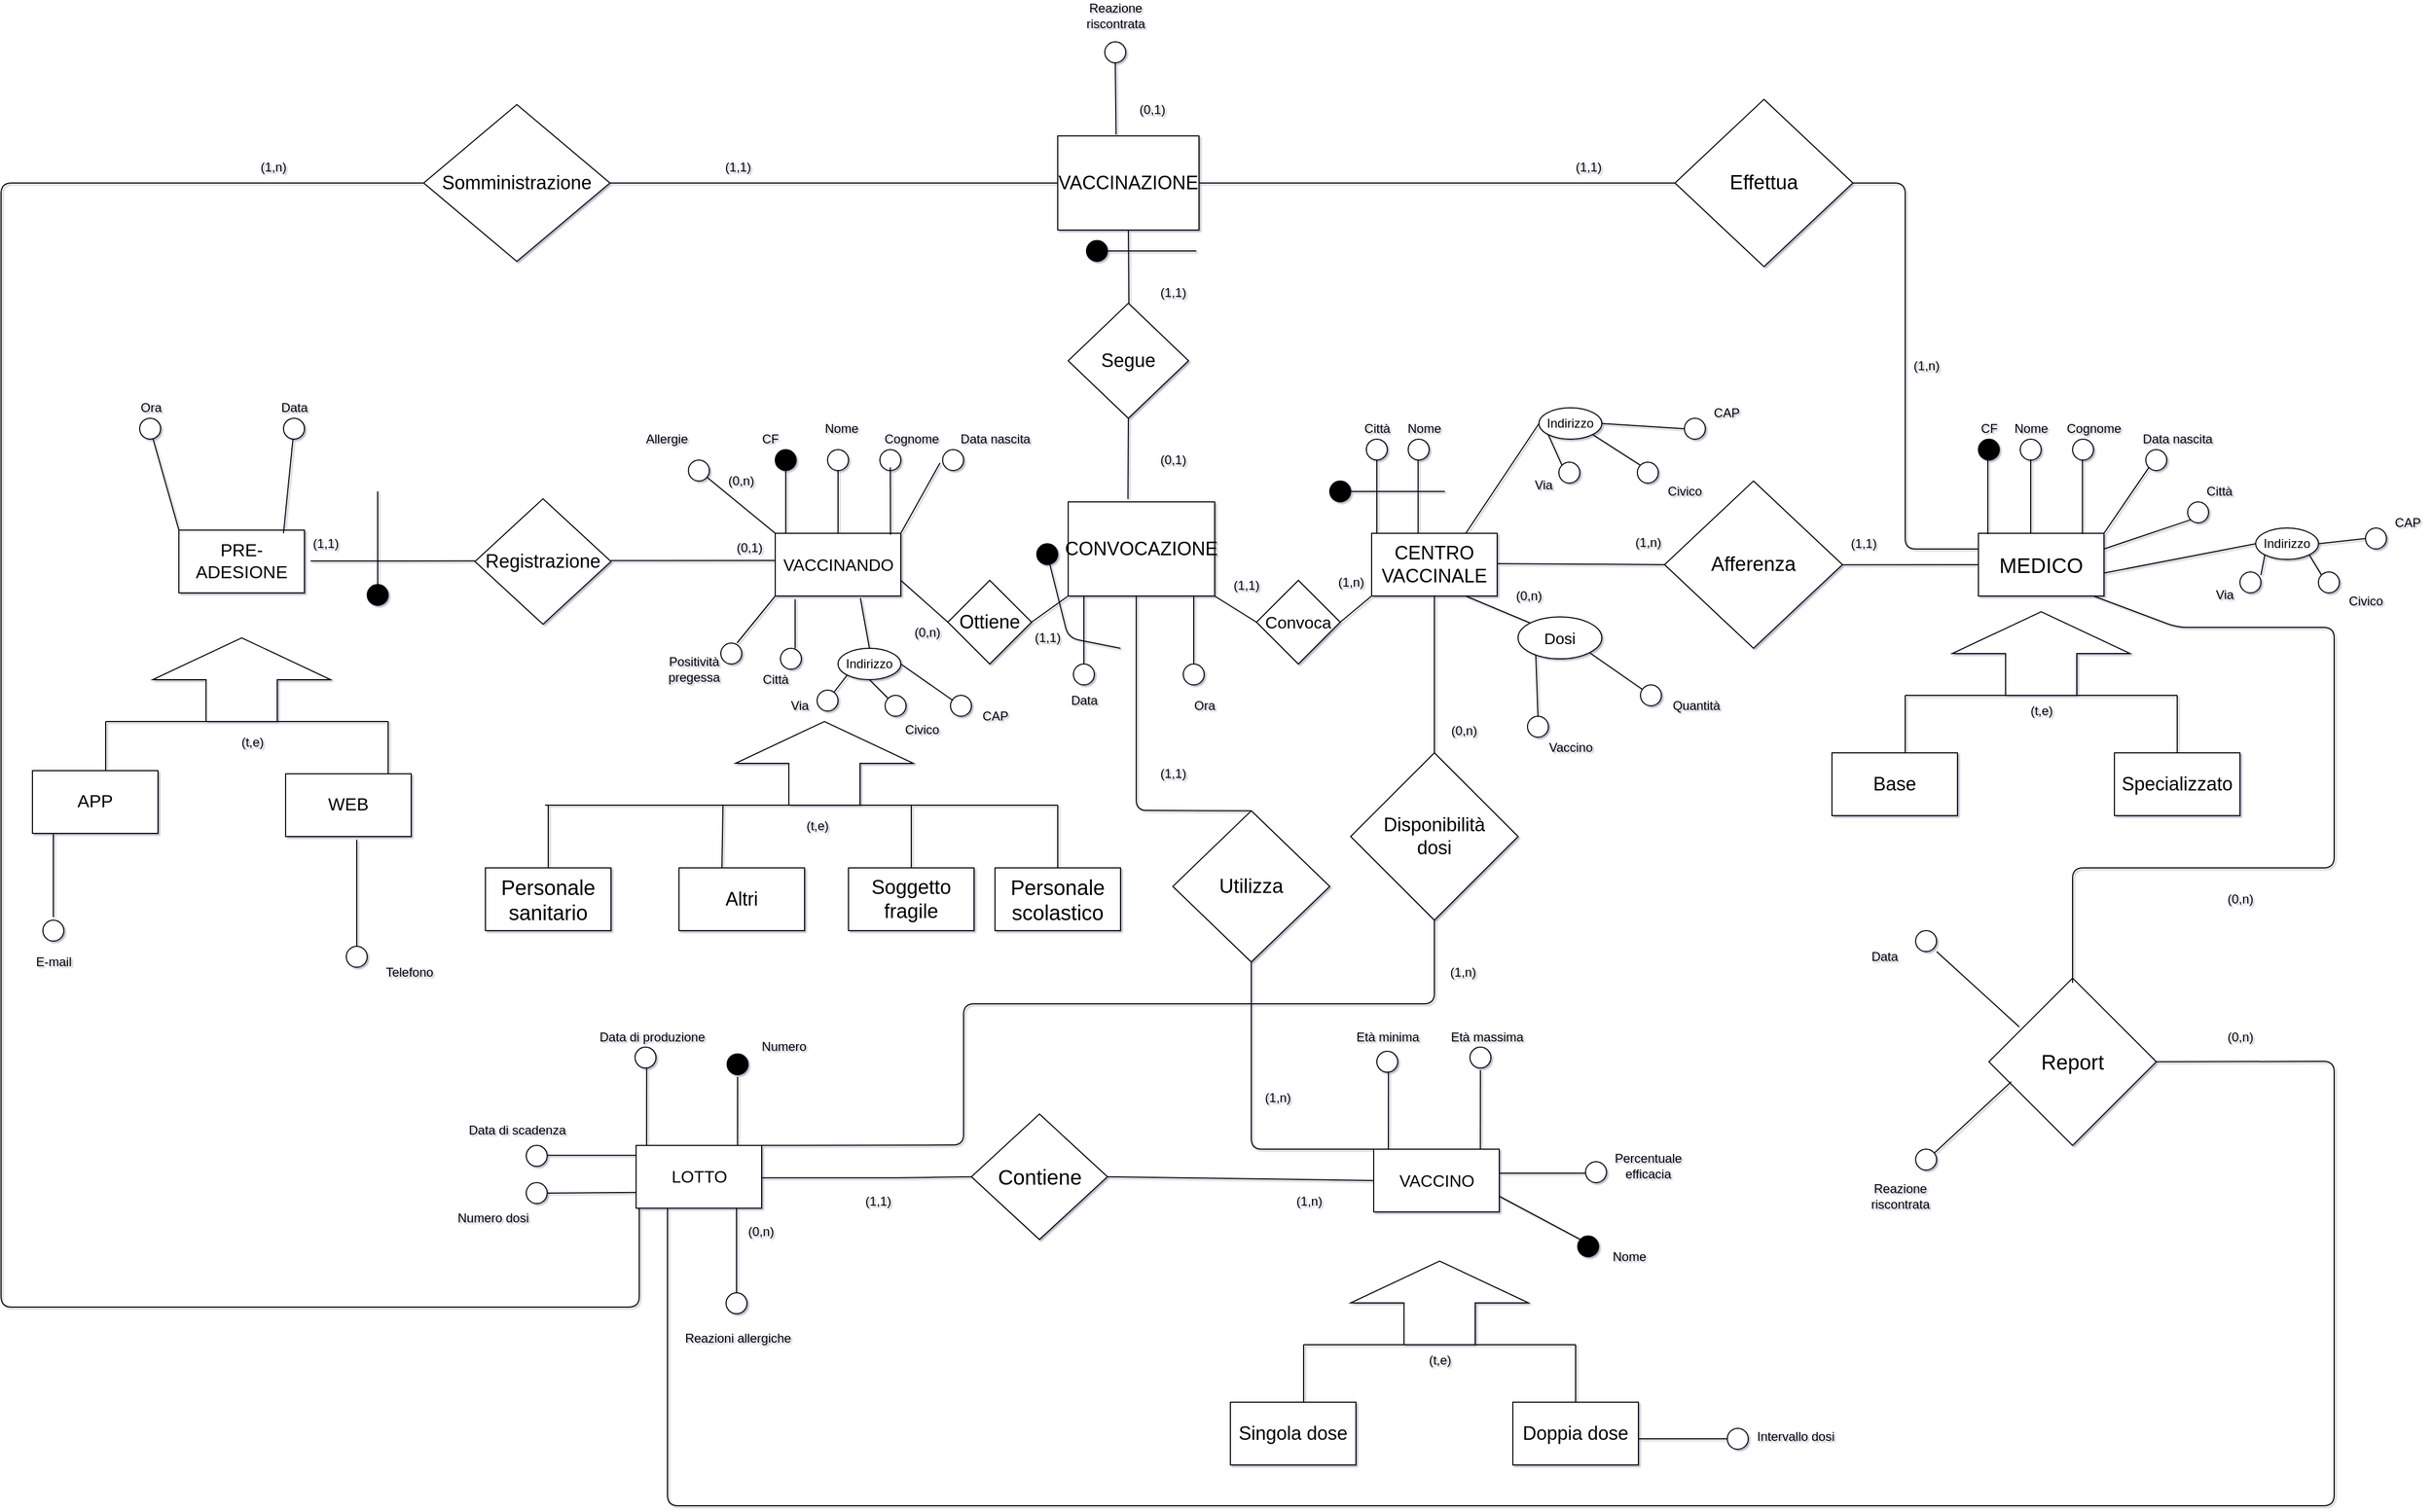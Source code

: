<mxfile version="15.0.3" type="github">
  <diagram id="3u40vcGfyuTVciJH6JJ8" name="Page-1">
    <mxGraphModel dx="2136" dy="1320" grid="1" gridSize="10" guides="1" tooltips="1" connect="1" arrows="1" fold="1" page="0" pageScale="1" pageWidth="1100" pageHeight="850" math="0" shadow="1">
      <root>
        <mxCell id="0" />
        <mxCell id="1" parent="0" />
        <mxCell id="E-p27HLasORwlTllJsZY-1" value="" style="rounded=0;whiteSpace=wrap;html=1;" parent="1" vertex="1">
          <mxGeometry x="510" y="340" width="120" height="60" as="geometry" />
        </mxCell>
        <mxCell id="E-p27HLasORwlTllJsZY-2" value="VACCINANDO" style="text;html=1;resizable=0;autosize=1;align=center;verticalAlign=middle;points=[];fillColor=none;strokeColor=none;rounded=0;fontSize=16;" parent="1" vertex="1">
          <mxGeometry x="510" y="360" width="120" height="20" as="geometry" />
        </mxCell>
        <mxCell id="0F26rQ8Cb6kZ93_CO29N-5" value="" style="ellipse;whiteSpace=wrap;html=1;aspect=fixed;strokeWidth=1;fillColor=#000000;" parent="1" vertex="1">
          <mxGeometry x="510" y="260" width="20" height="20" as="geometry" />
        </mxCell>
        <mxCell id="0F26rQ8Cb6kZ93_CO29N-6" value="" style="endArrow=none;html=1;" parent="1" edge="1">
          <mxGeometry width="50" height="50" relative="1" as="geometry">
            <mxPoint x="520" y="340" as="sourcePoint" />
            <mxPoint x="520" y="280" as="targetPoint" />
          </mxGeometry>
        </mxCell>
        <mxCell id="0F26rQ8Cb6kZ93_CO29N-8" value="&lt;div&gt;CF&lt;/div&gt;" style="text;html=1;align=center;verticalAlign=middle;resizable=0;points=[];autosize=1;strokeColor=none;" parent="1" vertex="1">
          <mxGeometry x="490" y="240" width="30" height="20" as="geometry" />
        </mxCell>
        <mxCell id="0F26rQ8Cb6kZ93_CO29N-9" value="" style="ellipse;whiteSpace=wrap;html=1;aspect=fixed;strokeWidth=1;" parent="1" vertex="1">
          <mxGeometry x="560" y="260" width="20" height="20" as="geometry" />
        </mxCell>
        <mxCell id="0F26rQ8Cb6kZ93_CO29N-10" value="" style="endArrow=none;html=1;exitX=0.5;exitY=0;exitDx=0;exitDy=0;" parent="1" source="E-p27HLasORwlTllJsZY-1" edge="1">
          <mxGeometry width="50" height="50" relative="1" as="geometry">
            <mxPoint x="594" y="340" as="sourcePoint" />
            <mxPoint x="570" y="280" as="targetPoint" />
          </mxGeometry>
        </mxCell>
        <mxCell id="0F26rQ8Cb6kZ93_CO29N-11" value="Nome" style="text;html=1;align=center;verticalAlign=middle;resizable=0;points=[];autosize=1;strokeColor=none;" parent="1" vertex="1">
          <mxGeometry x="548" y="230" width="50" height="20" as="geometry" />
        </mxCell>
        <mxCell id="0F26rQ8Cb6kZ93_CO29N-13" value="" style="ellipse;whiteSpace=wrap;html=1;aspect=fixed;strokeWidth=1;" parent="1" vertex="1">
          <mxGeometry x="610" y="260" width="20" height="20" as="geometry" />
        </mxCell>
        <mxCell id="0F26rQ8Cb6kZ93_CO29N-14" value="" style="ellipse;whiteSpace=wrap;html=1;aspect=fixed;strokeWidth=1;" parent="1" vertex="1">
          <mxGeometry x="670" y="260" width="20" height="20" as="geometry" />
        </mxCell>
        <mxCell id="0F26rQ8Cb6kZ93_CO29N-15" value="" style="endArrow=none;html=1;exitX=0.918;exitY=0.023;exitDx=0;exitDy=0;exitPerimeter=0;" parent="1" source="E-p27HLasORwlTllJsZY-1" edge="1">
          <mxGeometry width="50" height="50" relative="1" as="geometry">
            <mxPoint x="613" y="342" as="sourcePoint" />
            <mxPoint x="620" y="277" as="targetPoint" />
            <Array as="points" />
          </mxGeometry>
        </mxCell>
        <mxCell id="0F26rQ8Cb6kZ93_CO29N-16" value="" style="endArrow=none;html=1;exitX=1.021;exitY=-0.135;exitDx=0;exitDy=0;exitPerimeter=0;" parent="1" edge="1">
          <mxGeometry width="50" height="50" relative="1" as="geometry">
            <mxPoint x="630" y="340.0" as="sourcePoint" />
            <mxPoint x="667.48" y="272.7" as="targetPoint" />
          </mxGeometry>
        </mxCell>
        <mxCell id="0F26rQ8Cb6kZ93_CO29N-17" value="Cognome" style="text;html=1;align=center;verticalAlign=middle;resizable=0;points=[];autosize=1;strokeColor=none;" parent="1" vertex="1">
          <mxGeometry x="605" y="240" width="70" height="20" as="geometry" />
        </mxCell>
        <mxCell id="0F26rQ8Cb6kZ93_CO29N-18" value="Data nascita" style="text;html=1;align=center;verticalAlign=middle;resizable=0;points=[];autosize=1;strokeColor=none;" parent="1" vertex="1">
          <mxGeometry x="680" y="240" width="80" height="20" as="geometry" />
        </mxCell>
        <mxCell id="0F26rQ8Cb6kZ93_CO29N-19" value="" style="endArrow=none;html=1;entryX=0;entryY=0;entryDx=0;entryDy=0;startArrow=none;" parent="1" source="0F26rQ8Cb6kZ93_CO29N-20" target="E-p27HLasORwlTllJsZY-1" edge="1">
          <mxGeometry width="50" height="50" relative="1" as="geometry">
            <mxPoint x="440" y="280" as="sourcePoint" />
            <mxPoint x="700" y="400" as="targetPoint" />
          </mxGeometry>
        </mxCell>
        <mxCell id="0F26rQ8Cb6kZ93_CO29N-21" value="&lt;div&gt;Allergie&lt;/div&gt;" style="text;html=1;align=center;verticalAlign=middle;resizable=0;points=[];autosize=1;strokeColor=none;" parent="1" vertex="1">
          <mxGeometry x="376" y="240" width="60" height="20" as="geometry" />
        </mxCell>
        <mxCell id="0F26rQ8Cb6kZ93_CO29N-22" value="(0,n)" style="text;html=1;align=center;verticalAlign=middle;resizable=0;points=[];autosize=1;strokeColor=none;" parent="1" vertex="1">
          <mxGeometry x="457" y="280" width="40" height="20" as="geometry" />
        </mxCell>
        <mxCell id="0F26rQ8Cb6kZ93_CO29N-24" value="" style="endArrow=none;html=1;exitX=0.678;exitY=1.033;exitDx=0;exitDy=0;exitPerimeter=0;entryX=0.5;entryY=0;entryDx=0;entryDy=0;" parent="1" source="E-p27HLasORwlTllJsZY-1" edge="1" target="vXdCIV4Bz_U8d4XuSZO3-1">
          <mxGeometry width="50" height="50" relative="1" as="geometry">
            <mxPoint x="640" y="410" as="sourcePoint" />
            <mxPoint x="591" y="450" as="targetPoint" />
          </mxGeometry>
        </mxCell>
        <mxCell id="0F26rQ8Cb6kZ93_CO29N-25" value="" style="endArrow=none;html=1;exitX=0.158;exitY=1.053;exitDx=0;exitDy=0;exitPerimeter=0;" parent="1" source="E-p27HLasORwlTllJsZY-1" edge="1">
          <mxGeometry width="50" height="50" relative="1" as="geometry">
            <mxPoint x="650" y="420" as="sourcePoint" />
            <mxPoint x="529" y="450" as="targetPoint" />
          </mxGeometry>
        </mxCell>
        <mxCell id="0F26rQ8Cb6kZ93_CO29N-26" value="" style="ellipse;whiteSpace=wrap;html=1;aspect=fixed;strokeWidth=1;" parent="1" vertex="1">
          <mxGeometry x="677.5" y="495" width="20" height="20" as="geometry" />
        </mxCell>
        <mxCell id="0F26rQ8Cb6kZ93_CO29N-27" value="" style="ellipse;whiteSpace=wrap;html=1;aspect=fixed;strokeWidth=1;" parent="1" vertex="1">
          <mxGeometry x="515" y="450" width="20" height="20" as="geometry" />
        </mxCell>
        <mxCell id="0F26rQ8Cb6kZ93_CO29N-28" value="CAP" style="text;html=1;align=center;verticalAlign=middle;resizable=0;points=[];autosize=1;strokeColor=none;" parent="1" vertex="1">
          <mxGeometry x="700" y="505" width="40" height="20" as="geometry" />
        </mxCell>
        <mxCell id="0F26rQ8Cb6kZ93_CO29N-29" value="Città" style="text;html=1;align=center;verticalAlign=middle;resizable=0;points=[];autosize=1;strokeColor=none;" parent="1" vertex="1">
          <mxGeometry x="490" y="470" width="40" height="20" as="geometry" />
        </mxCell>
        <mxCell id="0F26rQ8Cb6kZ93_CO29N-32" value="&lt;font style=&quot;font-size: 18px&quot;&gt;CONVOCAZIONE&lt;/font&gt;" style="rectangle;whiteSpace=wrap;html=1;strokeWidth=1;fillColor=#FFFFFF;" parent="1" vertex="1">
          <mxGeometry x="790" y="310" width="140" height="90" as="geometry" />
        </mxCell>
        <mxCell id="0F26rQ8Cb6kZ93_CO29N-33" value="" style="endArrow=none;html=1;exitX=1;exitY=0.5;exitDx=0;exitDy=0;entryX=0;entryY=1;entryDx=0;entryDy=0;" parent="1" source="0Q5PdKXwOWHh8v9eNKcm-22" target="0F26rQ8Cb6kZ93_CO29N-34" edge="1">
          <mxGeometry width="50" height="50" relative="1" as="geometry">
            <mxPoint x="1030" y="420" as="sourcePoint" />
            <mxPoint x="1077.12" y="369.29" as="targetPoint" />
          </mxGeometry>
        </mxCell>
        <mxCell id="0F26rQ8Cb6kZ93_CO29N-34" value="&lt;font style=&quot;font-size: 18px&quot;&gt;CENTRO VACCINALE&lt;/font&gt;" style="rounded=0;whiteSpace=wrap;html=1;strokeWidth=1;fillColor=#FFFFFF;" parent="1" vertex="1">
          <mxGeometry x="1080" y="340" width="120" height="60" as="geometry" />
        </mxCell>
        <mxCell id="0F26rQ8Cb6kZ93_CO29N-39" value="" style="ellipse;whiteSpace=wrap;html=1;aspect=fixed;strokeWidth=1;" parent="1" vertex="1">
          <mxGeometry x="1075" y="249.96" width="20" height="20" as="geometry" />
        </mxCell>
        <mxCell id="0F26rQ8Cb6kZ93_CO29N-40" value="" style="ellipse;whiteSpace=wrap;html=1;aspect=fixed;strokeWidth=1;" parent="1" vertex="1">
          <mxGeometry x="1115" y="249.96" width="20" height="20" as="geometry" />
        </mxCell>
        <mxCell id="0F26rQ8Cb6kZ93_CO29N-42" value="" style="endArrow=none;html=1;entryX=0;entryY=1;entryDx=0;entryDy=0;" parent="1" edge="1">
          <mxGeometry width="50" height="50" relative="1" as="geometry">
            <mxPoint x="1085" y="339.96" as="sourcePoint" />
            <mxPoint x="1084.999" y="269.961" as="targetPoint" />
            <Array as="points" />
          </mxGeometry>
        </mxCell>
        <mxCell id="0F26rQ8Cb6kZ93_CO29N-43" value="" style="endArrow=none;html=1;entryX=0;entryY=1;entryDx=0;entryDy=0;" parent="1" edge="1">
          <mxGeometry width="50" height="50" relative="1" as="geometry">
            <mxPoint x="1124.41" y="339.96" as="sourcePoint" />
            <mxPoint x="1124.409" y="269.961" as="targetPoint" />
            <Array as="points" />
          </mxGeometry>
        </mxCell>
        <mxCell id="0F26rQ8Cb6kZ93_CO29N-44" value="" style="endArrow=none;html=1;entryX=0.75;entryY=0;entryDx=0;entryDy=0;exitX=0;exitY=0.5;exitDx=0;exitDy=0;" parent="1" edge="1" target="0F26rQ8Cb6kZ93_CO29N-34" source="vXdCIV4Bz_U8d4XuSZO3-21">
          <mxGeometry width="50" height="50" relative="1" as="geometry">
            <mxPoint x="1100" y="470" as="sourcePoint" />
            <mxPoint x="1099.999" y="400.001" as="targetPoint" />
            <Array as="points" />
          </mxGeometry>
        </mxCell>
        <mxCell id="0F26rQ8Cb6kZ93_CO29N-46" value="Città" style="text;html=1;align=center;verticalAlign=middle;resizable=0;points=[];autosize=1;strokeColor=none;" parent="1" vertex="1">
          <mxGeometry x="1065" y="229.96" width="40" height="20" as="geometry" />
        </mxCell>
        <mxCell id="0F26rQ8Cb6kZ93_CO29N-47" value="Nome" style="text;html=1;align=center;verticalAlign=middle;resizable=0;points=[];autosize=1;strokeColor=none;" parent="1" vertex="1">
          <mxGeometry x="1105" y="229.96" width="50" height="20" as="geometry" />
        </mxCell>
        <mxCell id="0F26rQ8Cb6kZ93_CO29N-48" value="" style="endArrow=none;html=1;" parent="1" edge="1">
          <mxGeometry width="50" height="50" relative="1" as="geometry">
            <mxPoint x="1150" y="299.96" as="sourcePoint" />
            <mxPoint x="1040" y="299.96" as="targetPoint" />
            <Array as="points" />
          </mxGeometry>
        </mxCell>
        <mxCell id="0F26rQ8Cb6kZ93_CO29N-51" value="" style="ellipse;whiteSpace=wrap;html=1;aspect=fixed;strokeWidth=1;fillColor=#000000;" parent="1" vertex="1">
          <mxGeometry x="1040" y="290" width="20" height="20" as="geometry" />
        </mxCell>
        <mxCell id="0F26rQ8Cb6kZ93_CO29N-52" value="(0,n)" style="text;html=1;align=center;verticalAlign=middle;resizable=0;points=[];autosize=1;strokeColor=none;" parent="1" vertex="1">
          <mxGeometry x="635" y="425" width="40" height="20" as="geometry" />
        </mxCell>
        <mxCell id="0F26rQ8Cb6kZ93_CO29N-53" value="(1,n)" style="text;html=1;align=center;verticalAlign=middle;resizable=0;points=[];autosize=1;strokeColor=none;" parent="1" vertex="1">
          <mxGeometry x="1040" y="377" width="40" height="20" as="geometry" />
        </mxCell>
        <mxCell id="0F26rQ8Cb6kZ93_CO29N-58" value="&lt;font style=&quot;font-size: 18px&quot;&gt;VACCINAZIONE&lt;/font&gt;" style="rectangle;whiteSpace=wrap;html=1;strokeWidth=1;fillColor=#FFFFFF;" parent="1" vertex="1">
          <mxGeometry x="780" y="-40" width="135" height="90" as="geometry" />
        </mxCell>
        <mxCell id="0F26rQ8Cb6kZ93_CO29N-61" value="" style="endArrow=none;html=1;entryX=0;entryY=1;entryDx=0;entryDy=0;" parent="1" edge="1">
          <mxGeometry width="50" height="50" relative="1" as="geometry">
            <mxPoint x="805" y="470" as="sourcePoint" />
            <mxPoint x="804.999" y="400.001" as="targetPoint" />
            <Array as="points" />
          </mxGeometry>
        </mxCell>
        <mxCell id="0F26rQ8Cb6kZ93_CO29N-62" value="" style="endArrow=none;html=1;entryX=0;entryY=1;entryDx=0;entryDy=0;" parent="1" edge="1">
          <mxGeometry width="50" height="50" relative="1" as="geometry">
            <mxPoint x="910" y="470" as="sourcePoint" />
            <mxPoint x="909.999" y="400.001" as="targetPoint" />
            <Array as="points" />
          </mxGeometry>
        </mxCell>
        <mxCell id="0F26rQ8Cb6kZ93_CO29N-64" value="" style="endArrow=none;html=1;entryX=0.5;entryY=0;entryDx=0;entryDy=0;" parent="1" target="0Q5PdKXwOWHh8v9eNKcm-1" edge="1">
          <mxGeometry width="50" height="50" relative="1" as="geometry">
            <mxPoint x="855" y="400" as="sourcePoint" />
            <mxPoint x="860" y="610" as="targetPoint" />
            <Array as="points">
              <mxPoint x="855" y="605" />
            </Array>
          </mxGeometry>
        </mxCell>
        <mxCell id="0F26rQ8Cb6kZ93_CO29N-69" value="" style="ellipse;whiteSpace=wrap;html=1;aspect=fixed;strokeWidth=1;" parent="1" vertex="1">
          <mxGeometry x="900" y="465" width="20" height="20" as="geometry" />
        </mxCell>
        <mxCell id="0F26rQ8Cb6kZ93_CO29N-70" value="" style="ellipse;whiteSpace=wrap;html=1;aspect=fixed;strokeWidth=1;" parent="1" vertex="1">
          <mxGeometry x="795" y="465" width="20" height="20" as="geometry" />
        </mxCell>
        <mxCell id="0F26rQ8Cb6kZ93_CO29N-72" value="Data" style="text;html=1;align=center;verticalAlign=middle;resizable=0;points=[];autosize=1;strokeColor=none;" parent="1" vertex="1">
          <mxGeometry x="785" y="490" width="40" height="20" as="geometry" />
        </mxCell>
        <mxCell id="0F26rQ8Cb6kZ93_CO29N-73" value="Ora" style="text;html=1;align=center;verticalAlign=middle;resizable=0;points=[];autosize=1;strokeColor=none;" parent="1" vertex="1">
          <mxGeometry x="900" y="495" width="40" height="20" as="geometry" />
        </mxCell>
        <mxCell id="0F26rQ8Cb6kZ93_CO29N-77" value="" style="endArrow=none;html=1;exitX=1.024;exitY=0.507;exitDx=0;exitDy=0;exitPerimeter=0;entryX=0;entryY=0.5;entryDx=0;entryDy=0;" parent="1" target="0F26rQ8Cb6kZ93_CO29N-79" edge="1">
          <mxGeometry width="50" height="50" relative="1" as="geometry">
            <mxPoint x="1200" y="368.96" as="sourcePoint" />
            <mxPoint x="1357.12" y="368.82" as="targetPoint" />
          </mxGeometry>
        </mxCell>
        <mxCell id="0F26rQ8Cb6kZ93_CO29N-78" value="&lt;div style=&quot;font-size: 18px&quot;&gt;&lt;font style=&quot;font-size: 18px&quot;&gt;Disponibilità &lt;br&gt;&lt;/font&gt;&lt;/div&gt;&lt;div style=&quot;font-size: 18px&quot;&gt;&lt;font style=&quot;font-size: 18px&quot;&gt;dosi&lt;/font&gt;&lt;/div&gt;" style="rhombus;whiteSpace=wrap;html=1;strokeWidth=1;fillColor=#FFFFFF;" parent="1" vertex="1">
          <mxGeometry x="1060" y="550" width="160" height="160" as="geometry" />
        </mxCell>
        <mxCell id="0F26rQ8Cb6kZ93_CO29N-79" value="&lt;font style=&quot;font-size: 19px&quot;&gt;Afferenza&lt;/font&gt;" style="rhombus;whiteSpace=wrap;html=1;strokeWidth=1;fillColor=#FFFFFF;" parent="1" vertex="1">
          <mxGeometry x="1360" y="290" width="170" height="160" as="geometry" />
        </mxCell>
        <mxCell id="0F26rQ8Cb6kZ93_CO29N-80" value="" style="endArrow=none;html=1;exitX=1.024;exitY=0.507;exitDx=0;exitDy=0;exitPerimeter=0;" parent="1" edge="1">
          <mxGeometry width="50" height="50" relative="1" as="geometry">
            <mxPoint x="1530" y="370.14" as="sourcePoint" />
            <mxPoint x="1687.12" y="370.0" as="targetPoint" />
          </mxGeometry>
        </mxCell>
        <mxCell id="0F26rQ8Cb6kZ93_CO29N-81" value="&lt;blockquote style=&quot;font-size: 20px&quot;&gt;MEDICO&lt;/blockquote&gt;" style="whiteSpace=wrap;html=1;strokeWidth=1;fillColor=#FFFFFF;" parent="1" vertex="1">
          <mxGeometry x="1660" y="340" width="120" height="60" as="geometry" />
        </mxCell>
        <mxCell id="0F26rQ8Cb6kZ93_CO29N-82" value="" style="endArrow=none;html=1;exitX=0.075;exitY=0.014;exitDx=0;exitDy=0;exitPerimeter=0;" parent="1" source="0F26rQ8Cb6kZ93_CO29N-81" edge="1">
          <mxGeometry width="50" height="50" relative="1" as="geometry">
            <mxPoint x="1750" y="280" as="sourcePoint" />
            <mxPoint x="1669" y="270" as="targetPoint" />
            <Array as="points" />
          </mxGeometry>
        </mxCell>
        <mxCell id="0F26rQ8Cb6kZ93_CO29N-83" value="" style="ellipse;whiteSpace=wrap;html=1;aspect=fixed;strokeWidth=1;fillColor=#000000;" parent="1" vertex="1">
          <mxGeometry x="1660" y="250" width="20" height="20" as="geometry" />
        </mxCell>
        <mxCell id="0F26rQ8Cb6kZ93_CO29N-84" value="CF" style="text;html=1;align=center;verticalAlign=middle;resizable=0;points=[];autosize=1;strokeColor=none;" parent="1" vertex="1">
          <mxGeometry x="1655" y="230" width="30" height="20" as="geometry" />
        </mxCell>
        <mxCell id="0F26rQ8Cb6kZ93_CO29N-85" value="" style="endArrow=none;html=1;exitX=0.075;exitY=0.014;exitDx=0;exitDy=0;exitPerimeter=0;" parent="1" edge="1">
          <mxGeometry width="50" height="50" relative="1" as="geometry">
            <mxPoint x="1710" y="340.0" as="sourcePoint" />
            <mxPoint x="1710" y="269.16" as="targetPoint" />
            <Array as="points" />
          </mxGeometry>
        </mxCell>
        <mxCell id="0F26rQ8Cb6kZ93_CO29N-87" value="" style="ellipse;whiteSpace=wrap;html=1;aspect=fixed;strokeWidth=1;" parent="1" vertex="1">
          <mxGeometry x="1700" y="250" width="20" height="20" as="geometry" />
        </mxCell>
        <mxCell id="0F26rQ8Cb6kZ93_CO29N-88" value="" style="ellipse;whiteSpace=wrap;html=1;aspect=fixed;strokeWidth=1;" parent="1" vertex="1">
          <mxGeometry x="1750" y="250" width="20" height="20" as="geometry" />
        </mxCell>
        <mxCell id="0F26rQ8Cb6kZ93_CO29N-89" value="" style="ellipse;whiteSpace=wrap;html=1;aspect=fixed;strokeWidth=1;" parent="1" vertex="1">
          <mxGeometry x="1820" y="260" width="20" height="20" as="geometry" />
        </mxCell>
        <mxCell id="0F26rQ8Cb6kZ93_CO29N-90" value="" style="ellipse;whiteSpace=wrap;html=1;aspect=fixed;strokeWidth=1;" parent="1" vertex="1">
          <mxGeometry x="1860" y="310" width="20" height="20" as="geometry" />
        </mxCell>
        <mxCell id="0F26rQ8Cb6kZ93_CO29N-91" value="" style="ellipse;whiteSpace=wrap;html=1;aspect=fixed;strokeWidth=1;" parent="1" vertex="1">
          <mxGeometry x="1910" y="377" width="20" height="20" as="geometry" />
        </mxCell>
        <mxCell id="0F26rQ8Cb6kZ93_CO29N-92" value="" style="endArrow=none;html=1;exitX=0.075;exitY=0.014;exitDx=0;exitDy=0;exitPerimeter=0;" parent="1" edge="1">
          <mxGeometry width="50" height="50" relative="1" as="geometry">
            <mxPoint x="1759.41" y="340.84" as="sourcePoint" />
            <mxPoint x="1759.41" y="270.0" as="targetPoint" />
            <Array as="points" />
          </mxGeometry>
        </mxCell>
        <mxCell id="0F26rQ8Cb6kZ93_CO29N-93" value="" style="endArrow=none;html=1;exitX=1;exitY=0;exitDx=0;exitDy=0;entryX=0;entryY=1;entryDx=0;entryDy=0;" parent="1" source="0F26rQ8Cb6kZ93_CO29N-81" target="0F26rQ8Cb6kZ93_CO29N-89" edge="1">
          <mxGeometry width="50" height="50" relative="1" as="geometry">
            <mxPoint x="1730" y="360" as="sourcePoint" />
            <mxPoint x="1730" y="289.16" as="targetPoint" />
            <Array as="points" />
          </mxGeometry>
        </mxCell>
        <mxCell id="0F26rQ8Cb6kZ93_CO29N-94" value="" style="endArrow=none;html=1;exitX=1;exitY=0.25;exitDx=0;exitDy=0;entryX=0;entryY=1;entryDx=0;entryDy=0;" parent="1" source="0F26rQ8Cb6kZ93_CO29N-81" target="0F26rQ8Cb6kZ93_CO29N-90" edge="1">
          <mxGeometry width="50" height="50" relative="1" as="geometry">
            <mxPoint x="1740" y="370" as="sourcePoint" />
            <mxPoint x="1740" y="299.16" as="targetPoint" />
            <Array as="points" />
          </mxGeometry>
        </mxCell>
        <mxCell id="0F26rQ8Cb6kZ93_CO29N-95" value="" style="endArrow=none;html=1;entryX=0;entryY=0.5;entryDx=0;entryDy=0;" parent="1" target="vXdCIV4Bz_U8d4XuSZO3-11" edge="1">
          <mxGeometry width="50" height="50" relative="1" as="geometry">
            <mxPoint x="1780" y="378" as="sourcePoint" />
            <mxPoint x="1750" y="309.16" as="targetPoint" />
            <Array as="points" />
          </mxGeometry>
        </mxCell>
        <mxCell id="0F26rQ8Cb6kZ93_CO29N-97" value="Nome" style="text;html=1;align=center;verticalAlign=middle;resizable=0;points=[];autosize=1;strokeColor=none;" parent="1" vertex="1">
          <mxGeometry x="1685" y="230" width="50" height="20" as="geometry" />
        </mxCell>
        <mxCell id="0F26rQ8Cb6kZ93_CO29N-98" value="Cognome" style="text;html=1;align=center;verticalAlign=middle;resizable=0;points=[];autosize=1;strokeColor=none;" parent="1" vertex="1">
          <mxGeometry x="1735" y="230" width="70" height="20" as="geometry" />
        </mxCell>
        <mxCell id="0F26rQ8Cb6kZ93_CO29N-99" value="Data nascita" style="text;html=1;align=center;verticalAlign=middle;resizable=0;points=[];autosize=1;strokeColor=none;" parent="1" vertex="1">
          <mxGeometry x="1810" y="240" width="80" height="20" as="geometry" />
        </mxCell>
        <mxCell id="0F26rQ8Cb6kZ93_CO29N-101" value="Città" style="text;html=1;align=center;verticalAlign=middle;resizable=0;points=[];autosize=1;strokeColor=none;" parent="1" vertex="1">
          <mxGeometry x="1870" y="290" width="40" height="20" as="geometry" />
        </mxCell>
        <mxCell id="0F26rQ8Cb6kZ93_CO29N-104" value="" style="html=1;shadow=0;dashed=0;align=center;verticalAlign=middle;shape=mxgraph.arrows2.arrow;dy=0.6;dx=40;direction=north;notch=0;strokeWidth=1;fillColor=#FFFFFF;" parent="1" vertex="1">
          <mxGeometry x="1635" y="415" width="170" height="80" as="geometry" />
        </mxCell>
        <mxCell id="0F26rQ8Cb6kZ93_CO29N-105" value="(t,e)" style="text;html=1;align=center;verticalAlign=middle;resizable=0;points=[];autosize=1;strokeColor=none;" parent="1" vertex="1">
          <mxGeometry x="1700" y="500" width="40" height="20" as="geometry" />
        </mxCell>
        <mxCell id="0F26rQ8Cb6kZ93_CO29N-106" value="" style="endArrow=none;html=1;" parent="1" edge="1">
          <mxGeometry width="50" height="50" relative="1" as="geometry">
            <mxPoint x="1590" y="495" as="sourcePoint" />
            <mxPoint x="1850" y="495" as="targetPoint" />
          </mxGeometry>
        </mxCell>
        <mxCell id="0F26rQ8Cb6kZ93_CO29N-107" value="" style="endArrow=none;html=1;" parent="1" edge="1">
          <mxGeometry width="50" height="50" relative="1" as="geometry">
            <mxPoint x="1590" y="570" as="sourcePoint" />
            <mxPoint x="1590" y="495" as="targetPoint" />
          </mxGeometry>
        </mxCell>
        <mxCell id="0F26rQ8Cb6kZ93_CO29N-108" value="" style="endArrow=none;html=1;" parent="1" edge="1">
          <mxGeometry width="50" height="50" relative="1" as="geometry">
            <mxPoint x="1850" y="580" as="sourcePoint" />
            <mxPoint x="1850" y="495" as="targetPoint" />
          </mxGeometry>
        </mxCell>
        <mxCell id="0F26rQ8Cb6kZ93_CO29N-109" value="&lt;font style=&quot;font-size: 18px&quot;&gt;Base&lt;/font&gt;" style="whiteSpace=wrap;html=1;strokeWidth=1;fillColor=#FFFFFF;" parent="1" vertex="1">
          <mxGeometry x="1520" y="550" width="120" height="60" as="geometry" />
        </mxCell>
        <mxCell id="0F26rQ8Cb6kZ93_CO29N-110" value="&lt;font style=&quot;font-size: 18px&quot;&gt;Specializzato&lt;/font&gt;" style="whiteSpace=wrap;html=1;strokeWidth=1;fillColor=#FFFFFF;" parent="1" vertex="1">
          <mxGeometry x="1790" y="550" width="120" height="60" as="geometry" />
        </mxCell>
        <mxCell id="0F26rQ8Cb6kZ93_CO29N-111" value="" style="endArrow=none;html=1;exitX=0.5;exitY=1;exitDx=0;exitDy=0;entryX=0.5;entryY=0;entryDx=0;entryDy=0;" parent="1" source="0F26rQ8Cb6kZ93_CO29N-34" target="0F26rQ8Cb6kZ93_CO29N-78" edge="1">
          <mxGeometry width="50" height="50" relative="1" as="geometry">
            <mxPoint x="1150" y="479.55" as="sourcePoint" />
            <mxPoint x="1307.12" y="479.41" as="targetPoint" />
          </mxGeometry>
        </mxCell>
        <mxCell id="0F26rQ8Cb6kZ93_CO29N-112" value="" style="endArrow=none;html=1;exitX=0.5;exitY=1;exitDx=0;exitDy=0;entryX=1;entryY=0;entryDx=0;entryDy=0;" parent="1" target="0F26rQ8Cb6kZ93_CO29N-169" edge="1">
          <mxGeometry width="50" height="50" relative="1" as="geometry">
            <mxPoint x="1140" y="710" as="sourcePoint" />
            <mxPoint x="1140" y="860" as="targetPoint" />
            <Array as="points">
              <mxPoint x="1140" y="790" />
              <mxPoint x="690" y="790" />
              <mxPoint x="690" y="925" />
            </Array>
          </mxGeometry>
        </mxCell>
        <mxCell id="0F26rQ8Cb6kZ93_CO29N-114" value="" style="html=1;shadow=0;dashed=0;align=center;verticalAlign=middle;shape=mxgraph.arrows2.arrow;dy=0.6;dx=40;direction=north;notch=0;strokeWidth=1;fillColor=#FFFFFF;" parent="1" vertex="1">
          <mxGeometry x="1060" y="1036" width="170" height="80" as="geometry" />
        </mxCell>
        <mxCell id="0F26rQ8Cb6kZ93_CO29N-115" value="(t,e)" style="text;html=1;align=center;verticalAlign=middle;resizable=0;points=[];autosize=1;strokeColor=none;" parent="1" vertex="1">
          <mxGeometry x="1125" y="1121" width="40" height="20" as="geometry" />
        </mxCell>
        <mxCell id="0F26rQ8Cb6kZ93_CO29N-116" value="" style="endArrow=none;html=1;" parent="1" edge="1">
          <mxGeometry width="50" height="50" relative="1" as="geometry">
            <mxPoint x="1015" y="1116" as="sourcePoint" />
            <mxPoint x="1275" y="1116" as="targetPoint" />
          </mxGeometry>
        </mxCell>
        <mxCell id="0F26rQ8Cb6kZ93_CO29N-117" value="" style="endArrow=none;html=1;" parent="1" edge="1">
          <mxGeometry width="50" height="50" relative="1" as="geometry">
            <mxPoint x="1015" y="1191" as="sourcePoint" />
            <mxPoint x="1015" y="1116" as="targetPoint" />
          </mxGeometry>
        </mxCell>
        <mxCell id="0F26rQ8Cb6kZ93_CO29N-118" value="" style="endArrow=none;html=1;" parent="1" edge="1">
          <mxGeometry width="50" height="50" relative="1" as="geometry">
            <mxPoint x="1275" y="1201" as="sourcePoint" />
            <mxPoint x="1275" y="1116" as="targetPoint" />
          </mxGeometry>
        </mxCell>
        <mxCell id="0F26rQ8Cb6kZ93_CO29N-119" value="&lt;font style=&quot;font-size: 18px&quot;&gt;Singola dose&lt;/font&gt;" style="whiteSpace=wrap;html=1;strokeWidth=1;fillColor=#FFFFFF;" parent="1" vertex="1">
          <mxGeometry x="945" y="1171" width="120" height="60" as="geometry" />
        </mxCell>
        <mxCell id="0F26rQ8Cb6kZ93_CO29N-120" value="&lt;font style=&quot;font-size: 18px&quot;&gt;Doppia dose&lt;/font&gt;" style="whiteSpace=wrap;html=1;strokeWidth=1;fillColor=#FFFFFF;" parent="1" vertex="1">
          <mxGeometry x="1215" y="1171" width="120" height="60" as="geometry" />
        </mxCell>
        <mxCell id="0F26rQ8Cb6kZ93_CO29N-121" value="" style="endArrow=none;html=1;" parent="1" edge="1">
          <mxGeometry width="50" height="50" relative="1" as="geometry">
            <mxPoint x="1335" y="1206" as="sourcePoint" />
            <mxPoint x="1420" y="1206" as="targetPoint" />
          </mxGeometry>
        </mxCell>
        <mxCell id="0F26rQ8Cb6kZ93_CO29N-122" value="" style="ellipse;whiteSpace=wrap;html=1;aspect=fixed;strokeWidth=1;" parent="1" vertex="1">
          <mxGeometry x="1420" y="1196" width="20" height="20" as="geometry" />
        </mxCell>
        <mxCell id="0F26rQ8Cb6kZ93_CO29N-123" value="&lt;div&gt;Intervallo dosi&lt;/div&gt;&lt;div&gt;&lt;br&gt;&lt;/div&gt;" style="text;html=1;align=center;verticalAlign=middle;resizable=0;points=[];autosize=1;strokeColor=none;" parent="1" vertex="1">
          <mxGeometry x="1440" y="1196" width="90" height="30" as="geometry" />
        </mxCell>
        <mxCell id="0F26rQ8Cb6kZ93_CO29N-124" value="(1,n)" style="text;html=1;align=center;verticalAlign=middle;resizable=0;points=[];autosize=1;strokeColor=none;" parent="1" vertex="1">
          <mxGeometry x="1326" y="340" width="35" height="18" as="geometry" />
        </mxCell>
        <mxCell id="0F26rQ8Cb6kZ93_CO29N-125" value="(0,n)" style="text;html=1;align=center;verticalAlign=middle;resizable=0;points=[];autosize=1;strokeColor=none;" parent="1" vertex="1">
          <mxGeometry x="1150" y="520" width="35" height="18" as="geometry" />
        </mxCell>
        <mxCell id="0F26rQ8Cb6kZ93_CO29N-126" value="(1,1)" style="text;html=1;align=center;verticalAlign=middle;resizable=0;points=[];autosize=1;strokeColor=none;" parent="1" vertex="1">
          <mxGeometry x="1530" y="340" width="40" height="20" as="geometry" />
        </mxCell>
        <mxCell id="0F26rQ8Cb6kZ93_CO29N-128" value="" style="endArrow=none;html=1;" parent="1" edge="1">
          <mxGeometry width="50" height="50" relative="1" as="geometry">
            <mxPoint x="1202" y="952" as="sourcePoint" />
            <mxPoint x="1287" y="952" as="targetPoint" />
          </mxGeometry>
        </mxCell>
        <mxCell id="0F26rQ8Cb6kZ93_CO29N-129" value="" style="endArrow=none;html=1;entryX=0.721;entryY=-0.003;entryDx=0;entryDy=0;entryPerimeter=0;" parent="1" edge="1">
          <mxGeometry width="50" height="50" relative="1" as="geometry">
            <mxPoint x="1184" y="853.42" as="sourcePoint" />
            <mxPoint x="1183.935" y="929.0" as="targetPoint" />
          </mxGeometry>
        </mxCell>
        <mxCell id="0F26rQ8Cb6kZ93_CO29N-130" value="" style="endArrow=none;html=1;entryX=0.721;entryY=-0.003;entryDx=0;entryDy=0;entryPerimeter=0;" parent="1" edge="1">
          <mxGeometry width="50" height="50" relative="1" as="geometry">
            <mxPoint x="1096.07" y="853.84" as="sourcePoint" />
            <mxPoint x="1096.005" y="929.42" as="targetPoint" />
          </mxGeometry>
        </mxCell>
        <mxCell id="0F26rQ8Cb6kZ93_CO29N-131" value="" style="ellipse;whiteSpace=wrap;html=1;aspect=fixed;strokeWidth=1;" parent="1" vertex="1">
          <mxGeometry x="1174" y="831.42" width="20" height="20" as="geometry" />
        </mxCell>
        <mxCell id="0F26rQ8Cb6kZ93_CO29N-133" value="" style="ellipse;whiteSpace=wrap;html=1;aspect=fixed;strokeWidth=1;" parent="1" vertex="1">
          <mxGeometry x="1085" y="835.42" width="20" height="20" as="geometry" />
        </mxCell>
        <mxCell id="0F26rQ8Cb6kZ93_CO29N-134" value="Età minima" style="text;html=1;align=center;verticalAlign=middle;resizable=0;points=[];autosize=1;strokeColor=none;" parent="1" vertex="1">
          <mxGeometry x="1060" y="813.42" width="70" height="18" as="geometry" />
        </mxCell>
        <mxCell id="0F26rQ8Cb6kZ93_CO29N-135" value="&lt;div&gt;Età massima&lt;/div&gt;&lt;div&gt;&lt;br&gt;&lt;/div&gt;" style="text;html=1;align=center;verticalAlign=middle;resizable=0;points=[];autosize=1;strokeColor=none;" parent="1" vertex="1">
          <mxGeometry x="1150" y="813.42" width="79" height="32" as="geometry" />
        </mxCell>
        <mxCell id="0F26rQ8Cb6kZ93_CO29N-136" value="" style="ellipse;whiteSpace=wrap;html=1;aspect=fixed;strokeWidth=1;" parent="1" vertex="1">
          <mxGeometry x="1284.5" y="941" width="20" height="20" as="geometry" />
        </mxCell>
        <mxCell id="0F26rQ8Cb6kZ93_CO29N-137" value="&lt;div&gt;Percentuale &lt;br&gt;&lt;/div&gt;&lt;div&gt;efficacia&lt;/div&gt;" style="text;html=1;align=center;verticalAlign=middle;resizable=0;points=[];autosize=1;strokeColor=none;" parent="1" vertex="1">
          <mxGeometry x="1306.5" y="929" width="74" height="32" as="geometry" />
        </mxCell>
        <mxCell id="0F26rQ8Cb6kZ93_CO29N-138" value="" style="endArrow=none;html=1;entryX=1;entryY=0.75;entryDx=0;entryDy=0;" parent="1" target="0F26rQ8Cb6kZ93_CO29N-166" edge="1">
          <mxGeometry width="50" height="50" relative="1" as="geometry">
            <mxPoint x="1290" y="1021" as="sourcePoint" />
            <mxPoint x="1382" y="1021.41" as="targetPoint" />
          </mxGeometry>
        </mxCell>
        <mxCell id="0F26rQ8Cb6kZ93_CO29N-139" value="" style="ellipse;whiteSpace=wrap;html=1;aspect=fixed;strokeWidth=1;fillColor=#000000;" parent="1" vertex="1">
          <mxGeometry x="1277" y="1012" width="20" height="20" as="geometry" />
        </mxCell>
        <mxCell id="0F26rQ8Cb6kZ93_CO29N-140" value="Nome" style="text;html=1;align=center;verticalAlign=middle;resizable=0;points=[];autosize=1;strokeColor=none;" parent="1" vertex="1">
          <mxGeometry x="1304.5" y="1023" width="42" height="18" as="geometry" />
        </mxCell>
        <mxCell id="0F26rQ8Cb6kZ93_CO29N-141" value="" style="endArrow=none;html=1;exitX=0;exitY=0.5;exitDx=0;exitDy=0;entryX=1;entryY=0.5;entryDx=0;entryDy=0;" parent="1" source="0F26rQ8Cb6kZ93_CO29N-166" target="0F26rQ8Cb6kZ93_CO29N-168" edge="1">
          <mxGeometry width="50" height="50" relative="1" as="geometry">
            <mxPoint x="1018" y="931" as="sourcePoint" />
            <mxPoint x="830" y="929" as="targetPoint" />
          </mxGeometry>
        </mxCell>
        <mxCell id="0F26rQ8Cb6kZ93_CO29N-143" value="" style="endArrow=none;html=1;exitX=0;exitY=0.5;exitDx=0;exitDy=0;" parent="1" source="0F26rQ8Cb6kZ93_CO29N-168" edge="1">
          <mxGeometry width="50" height="50" relative="1" as="geometry">
            <mxPoint x="647" y="955.83" as="sourcePoint" />
            <mxPoint x="507" y="956.42" as="targetPoint" />
            <Array as="points">
              <mxPoint x="627" y="956.42" />
              <mxPoint x="457" y="956.42" />
            </Array>
          </mxGeometry>
        </mxCell>
        <mxCell id="0F26rQ8Cb6kZ93_CO29N-145" value="" style="endArrow=none;html=1;" parent="1" edge="1">
          <mxGeometry width="50" height="50" relative="1" as="geometry">
            <mxPoint x="473" y="985.42" as="sourcePoint" />
            <mxPoint x="473" y="1068.42" as="targetPoint" />
          </mxGeometry>
        </mxCell>
        <mxCell id="0F26rQ8Cb6kZ93_CO29N-146" value="" style="endArrow=none;html=1;entryX=0.721;entryY=-0.003;entryDx=0;entryDy=0;entryPerimeter=0;" parent="1" edge="1">
          <mxGeometry width="50" height="50" relative="1" as="geometry">
            <mxPoint x="474" y="859.84" as="sourcePoint" />
            <mxPoint x="473.935" y="935.42" as="targetPoint" />
          </mxGeometry>
        </mxCell>
        <mxCell id="0F26rQ8Cb6kZ93_CO29N-147" value="" style="endArrow=none;html=1;entryX=0.721;entryY=-0.003;entryDx=0;entryDy=0;entryPerimeter=0;" parent="1" edge="1">
          <mxGeometry width="50" height="50" relative="1" as="geometry">
            <mxPoint x="387.07" y="849.84" as="sourcePoint" />
            <mxPoint x="387.005" y="925.42" as="targetPoint" />
          </mxGeometry>
        </mxCell>
        <mxCell id="0F26rQ8Cb6kZ93_CO29N-148" value="" style="ellipse;whiteSpace=wrap;html=1;aspect=fixed;strokeWidth=1;fillColor=#000000;" parent="1" vertex="1">
          <mxGeometry x="464" y="837.84" width="20" height="20" as="geometry" />
        </mxCell>
        <mxCell id="0F26rQ8Cb6kZ93_CO29N-149" value="" style="ellipse;whiteSpace=wrap;html=1;aspect=fixed;strokeWidth=1;" parent="1" vertex="1">
          <mxGeometry x="376" y="831.42" width="20" height="20" as="geometry" />
        </mxCell>
        <mxCell id="0F26rQ8Cb6kZ93_CO29N-150" value="Data di produzione" style="text;html=1;align=center;verticalAlign=middle;resizable=0;points=[];autosize=1;strokeColor=none;" parent="1" vertex="1">
          <mxGeometry x="337" y="813.42" width="110" height="18" as="geometry" />
        </mxCell>
        <mxCell id="0F26rQ8Cb6kZ93_CO29N-151" value="Numero" style="text;html=1;align=center;verticalAlign=middle;resizable=0;points=[];autosize=1;strokeColor=none;" parent="1" vertex="1">
          <mxGeometry x="488" y="820.84" width="60" height="20" as="geometry" />
        </mxCell>
        <mxCell id="0F26rQ8Cb6kZ93_CO29N-152" value="" style="ellipse;whiteSpace=wrap;html=1;aspect=fixed;strokeWidth=1;" parent="1" vertex="1">
          <mxGeometry x="463" y="1066.42" width="20" height="20" as="geometry" />
        </mxCell>
        <mxCell id="0F26rQ8Cb6kZ93_CO29N-153" value="Reazioni allergiche " style="text;html=1;align=center;verticalAlign=middle;resizable=0;points=[];autosize=1;strokeColor=none;" parent="1" vertex="1">
          <mxGeometry x="418" y="1101.42" width="111" height="18" as="geometry" />
        </mxCell>
        <mxCell id="0F26rQ8Cb6kZ93_CO29N-154" value="" style="endArrow=none;html=1;" parent="1" edge="1">
          <mxGeometry width="50" height="50" relative="1" as="geometry">
            <mxPoint x="292" y="934.83" as="sourcePoint" />
            <mxPoint x="377" y="934.83" as="targetPoint" />
          </mxGeometry>
        </mxCell>
        <mxCell id="0F26rQ8Cb6kZ93_CO29N-155" value="" style="ellipse;whiteSpace=wrap;html=1;aspect=fixed;strokeWidth=1;fillColor=#FFFFFF;" parent="1" vertex="1">
          <mxGeometry x="272" y="925.42" width="20" height="20" as="geometry" />
        </mxCell>
        <mxCell id="0F26rQ8Cb6kZ93_CO29N-156" value="Data di scadenza" style="text;html=1;align=center;verticalAlign=middle;resizable=0;points=[];autosize=1;strokeColor=none;" parent="1" vertex="1">
          <mxGeometry x="208" y="901.42" width="110" height="20" as="geometry" />
        </mxCell>
        <mxCell id="0F26rQ8Cb6kZ93_CO29N-158" value="(1,1)" style="text;html=1;align=center;verticalAlign=middle;resizable=0;points=[];autosize=1;strokeColor=none;" parent="1" vertex="1">
          <mxGeometry x="590" y="970" width="35" height="18" as="geometry" />
        </mxCell>
        <mxCell id="0F26rQ8Cb6kZ93_CO29N-159" value="(1,n)" style="text;html=1;align=center;verticalAlign=middle;resizable=0;points=[];autosize=1;strokeColor=none;" parent="1" vertex="1">
          <mxGeometry x="1000" y="969" width="40" height="20" as="geometry" />
        </mxCell>
        <mxCell id="0F26rQ8Cb6kZ93_CO29N-160" value="(0,n)" style="text;html=1;align=center;verticalAlign=middle;resizable=0;points=[];autosize=1;strokeColor=none;" parent="1" vertex="1">
          <mxGeometry x="476" y="998.42" width="40" height="20" as="geometry" />
        </mxCell>
        <mxCell id="0F26rQ8Cb6kZ93_CO29N-166" value="" style="rounded=0;whiteSpace=wrap;html=1;" parent="1" vertex="1">
          <mxGeometry x="1082" y="929" width="120" height="60" as="geometry" />
        </mxCell>
        <mxCell id="0F26rQ8Cb6kZ93_CO29N-167" value="VACCINO" style="text;html=1;resizable=0;autosize=1;align=center;verticalAlign=middle;points=[];fillColor=none;strokeColor=none;rounded=0;fontSize=16;" parent="1" vertex="1">
          <mxGeometry x="1097" y="949" width="90" height="20" as="geometry" />
        </mxCell>
        <mxCell id="0F26rQ8Cb6kZ93_CO29N-168" value="&lt;font style=&quot;font-size: 20px&quot;&gt;Contiene&lt;/font&gt;" style="rhombus;whiteSpace=wrap;html=1;strokeWidth=1;fillColor=#FFFFFF;" parent="1" vertex="1">
          <mxGeometry x="697.5" y="895.42" width="130" height="120" as="geometry" />
        </mxCell>
        <mxCell id="0F26rQ8Cb6kZ93_CO29N-169" value="" style="rounded=0;whiteSpace=wrap;html=1;" parent="1" vertex="1">
          <mxGeometry x="377" y="925.42" width="120" height="60" as="geometry" />
        </mxCell>
        <mxCell id="0F26rQ8Cb6kZ93_CO29N-170" value="LOTTO" style="text;html=1;resizable=0;autosize=1;align=center;verticalAlign=middle;points=[];fillColor=none;strokeColor=none;rounded=0;fontSize=16;" parent="1" vertex="1">
          <mxGeometry x="402" y="945.42" width="70" height="20" as="geometry" />
        </mxCell>
        <mxCell id="0F26rQ8Cb6kZ93_CO29N-171" value="(1,n)" style="text;html=1;align=center;verticalAlign=middle;resizable=0;points=[];autosize=1;strokeColor=none;" parent="1" vertex="1">
          <mxGeometry x="1147" y="750" width="40" height="20" as="geometry" />
        </mxCell>
        <mxCell id="0F26rQ8Cb6kZ93_CO29N-172" value="" style="html=1;shadow=0;dashed=0;align=center;verticalAlign=middle;shape=mxgraph.arrows2.arrow;dy=0.6;dx=40;direction=north;notch=0;strokeWidth=1;fillColor=#FFFFFF;" parent="1" vertex="1">
          <mxGeometry x="472" y="520" width="170" height="80" as="geometry" />
        </mxCell>
        <mxCell id="0F26rQ8Cb6kZ93_CO29N-173" value="(t,e)" style="text;html=1;align=center;verticalAlign=middle;resizable=0;points=[];autosize=1;strokeColor=none;" parent="1" vertex="1">
          <mxGeometry x="530" y="610" width="40" height="20" as="geometry" />
        </mxCell>
        <mxCell id="0F26rQ8Cb6kZ93_CO29N-174" value="" style="endArrow=none;html=1;" parent="1" edge="1">
          <mxGeometry width="50" height="50" relative="1" as="geometry">
            <mxPoint x="290" y="600" as="sourcePoint" />
            <mxPoint x="780" y="600" as="targetPoint" />
          </mxGeometry>
        </mxCell>
        <mxCell id="0F26rQ8Cb6kZ93_CO29N-175" value="" style="endArrow=none;html=1;exitX=0.5;exitY=0;exitDx=0;exitDy=0;" parent="1" source="0F26rQ8Cb6kZ93_CO29N-177" edge="1">
          <mxGeometry width="50" height="50" relative="1" as="geometry">
            <mxPoint x="420" y="678" as="sourcePoint" />
            <mxPoint x="293" y="600" as="targetPoint" />
          </mxGeometry>
        </mxCell>
        <mxCell id="0F26rQ8Cb6kZ93_CO29N-176" value="" style="endArrow=none;html=1;exitX=0.5;exitY=0;exitDx=0;exitDy=0;" parent="1" source="0F26rQ8Cb6kZ93_CO29N-178" edge="1">
          <mxGeometry width="50" height="50" relative="1" as="geometry">
            <mxPoint x="680" y="688" as="sourcePoint" />
            <mxPoint x="780" y="600" as="targetPoint" />
          </mxGeometry>
        </mxCell>
        <mxCell id="0F26rQ8Cb6kZ93_CO29N-177" value="&lt;font style=&quot;font-size: 20px&quot;&gt;Personale sanitario&lt;/font&gt;" style="whiteSpace=wrap;html=1;strokeWidth=1;fillColor=#FFFFFF;" parent="1" vertex="1">
          <mxGeometry x="233" y="660" width="120" height="60" as="geometry" />
        </mxCell>
        <mxCell id="0F26rQ8Cb6kZ93_CO29N-178" value="&lt;font style=&quot;font-size: 20px&quot;&gt;Personale scolastico&lt;/font&gt;" style="whiteSpace=wrap;html=1;strokeWidth=1;fillColor=#FFFFFF;" parent="1" vertex="1">
          <mxGeometry x="720" y="660" width="120" height="60" as="geometry" />
        </mxCell>
        <mxCell id="0F26rQ8Cb6kZ93_CO29N-183" value="" style="endArrow=none;html=1;entryX=0.5;entryY=0;entryDx=0;entryDy=0;entryPerimeter=0;" parent="1" target="0F26rQ8Cb6kZ93_CO29N-185" edge="1">
          <mxGeometry width="50" height="50" relative="1" as="geometry">
            <mxPoint x="640" y="600" as="sourcePoint" />
            <mxPoint x="550" y="660" as="targetPoint" />
          </mxGeometry>
        </mxCell>
        <mxCell id="0F26rQ8Cb6kZ93_CO29N-185" value="&lt;font style=&quot;font-size: 19px&quot;&gt;Soggetto fragile&lt;/font&gt;" style="whiteSpace=wrap;html=1;strokeWidth=1;fillColor=#FFFFFF;" parent="1" vertex="1">
          <mxGeometry x="580" y="660" width="120" height="60" as="geometry" />
        </mxCell>
        <mxCell id="0F26rQ8Cb6kZ93_CO29N-190" value="" style="endArrow=none;html=1;exitX=1.024;exitY=0.507;exitDx=0;exitDy=0;exitPerimeter=0;" parent="1" edge="1">
          <mxGeometry width="50" height="50" relative="1" as="geometry">
            <mxPoint x="352.88" y="366.14" as="sourcePoint" />
            <mxPoint x="510" y="366" as="targetPoint" />
          </mxGeometry>
        </mxCell>
        <mxCell id="0F26rQ8Cb6kZ93_CO29N-191" value="" style="endArrow=none;html=1;entryX=0;entryY=1;entryDx=0;entryDy=0;" parent="1" target="E-p27HLasORwlTllJsZY-1" edge="1">
          <mxGeometry width="50" height="50" relative="1" as="geometry">
            <mxPoint x="473.41" y="445" as="sourcePoint" />
            <mxPoint x="473.41" y="385" as="targetPoint" />
          </mxGeometry>
        </mxCell>
        <mxCell id="0F26rQ8Cb6kZ93_CO29N-192" value="" style="ellipse;whiteSpace=wrap;html=1;aspect=fixed;strokeWidth=1;" parent="1" vertex="1">
          <mxGeometry x="458" y="445" width="20" height="20" as="geometry" />
        </mxCell>
        <mxCell id="0F26rQ8Cb6kZ93_CO29N-194" value="&lt;div&gt;Positività &lt;br&gt;&lt;/div&gt;&lt;div&gt;pregessa&lt;/div&gt;" style="text;html=1;align=center;verticalAlign=middle;resizable=0;points=[];autosize=1;strokeColor=none;" parent="1" vertex="1">
          <mxGeometry x="402" y="455" width="60" height="30" as="geometry" />
        </mxCell>
        <mxCell id="0F26rQ8Cb6kZ93_CO29N-195" value="&lt;font style=&quot;font-size: 18px&quot;&gt;Registrazione&lt;/font&gt;" style="rhombus;whiteSpace=wrap;html=1;strokeWidth=1;fillColor=#FFFFFF;" parent="1" vertex="1">
          <mxGeometry x="223" y="307" width="130" height="120" as="geometry" />
        </mxCell>
        <mxCell id="0F26rQ8Cb6kZ93_CO29N-196" value="" style="endArrow=none;html=1;exitX=1.024;exitY=0.507;exitDx=0;exitDy=0;exitPerimeter=0;" parent="1" edge="1">
          <mxGeometry width="50" height="50" relative="1" as="geometry">
            <mxPoint x="65.88" y="366.55" as="sourcePoint" />
            <mxPoint x="223" y="366.41" as="targetPoint" />
          </mxGeometry>
        </mxCell>
        <mxCell id="0F26rQ8Cb6kZ93_CO29N-197" value="&lt;font style=&quot;font-size: 17px&quot;&gt;PRE-ADESIONE&lt;/font&gt;" style="rounded=0;whiteSpace=wrap;html=1;" parent="1" vertex="1">
          <mxGeometry x="-60" y="337" width="120" height="60" as="geometry" />
        </mxCell>
        <mxCell id="0F26rQ8Cb6kZ93_CO29N-198" value="" style="endArrow=none;html=1;exitX=0.669;exitY=0.192;exitDx=0;exitDy=0;exitPerimeter=0;" parent="1" edge="1">
          <mxGeometry width="50" height="50" relative="1" as="geometry">
            <mxPoint x="39.97" y="340.0" as="sourcePoint" />
            <mxPoint x="50" y="239.96" as="targetPoint" />
          </mxGeometry>
        </mxCell>
        <mxCell id="0F26rQ8Cb6kZ93_CO29N-199" value="" style="ellipse;whiteSpace=wrap;html=1;aspect=fixed;strokeWidth=1;" parent="1" vertex="1">
          <mxGeometry x="40" y="229.96" width="20" height="20" as="geometry" />
        </mxCell>
        <mxCell id="0F26rQ8Cb6kZ93_CO29N-200" value="Data " style="text;html=1;align=center;verticalAlign=middle;resizable=0;points=[];autosize=1;strokeColor=none;" parent="1" vertex="1">
          <mxGeometry x="30" y="209.96" width="40" height="20" as="geometry" />
        </mxCell>
        <mxCell id="0F26rQ8Cb6kZ93_CO29N-201" value="" style="endArrow=none;html=1;exitX=0;exitY=0;exitDx=0;exitDy=0;" parent="1" edge="1">
          <mxGeometry width="50" height="50" relative="1" as="geometry">
            <mxPoint x="-60" y="337" as="sourcePoint" />
            <mxPoint x="-87.5" y="239.96" as="targetPoint" />
          </mxGeometry>
        </mxCell>
        <mxCell id="0F26rQ8Cb6kZ93_CO29N-202" value="" style="ellipse;whiteSpace=wrap;html=1;aspect=fixed;strokeWidth=1;" parent="1" vertex="1">
          <mxGeometry x="-97.5" y="229.96" width="20" height="20" as="geometry" />
        </mxCell>
        <mxCell id="0F26rQ8Cb6kZ93_CO29N-203" value="Ora" style="text;html=1;align=center;verticalAlign=middle;resizable=0;points=[];autosize=1;strokeColor=none;" parent="1" vertex="1">
          <mxGeometry x="-107.5" y="209.96" width="40" height="20" as="geometry" />
        </mxCell>
        <mxCell id="0F26rQ8Cb6kZ93_CO29N-204" value="" style="ellipse;whiteSpace=wrap;html=1;aspect=fixed;strokeWidth=1;" parent="1" vertex="1">
          <mxGeometry x="-190" y="710" width="20" height="20" as="geometry" />
        </mxCell>
        <mxCell id="0F26rQ8Cb6kZ93_CO29N-206" value="" style="ellipse;whiteSpace=wrap;html=1;aspect=fixed;strokeWidth=1;" parent="1" vertex="1">
          <mxGeometry x="100" y="735" width="20" height="20" as="geometry" />
        </mxCell>
        <mxCell id="0F26rQ8Cb6kZ93_CO29N-207" value="" style="endArrow=none;html=1;exitX=0.5;exitY=0;exitDx=0;exitDy=0;" parent="1" source="0F26rQ8Cb6kZ93_CO29N-206" edge="1">
          <mxGeometry width="50" height="50" relative="1" as="geometry">
            <mxPoint x="100" y="705" as="sourcePoint" />
            <mxPoint x="110" y="640" as="targetPoint" />
            <Array as="points">
              <mxPoint x="110" y="630" />
            </Array>
          </mxGeometry>
        </mxCell>
        <mxCell id="0F26rQ8Cb6kZ93_CO29N-209" value="" style="endArrow=none;html=1;exitX=0.5;exitY=0;exitDx=0;exitDy=0;" parent="1" edge="1">
          <mxGeometry width="50" height="50" relative="1" as="geometry">
            <mxPoint x="-180" y="707" as="sourcePoint" />
            <mxPoint x="-180" y="620" as="targetPoint" />
          </mxGeometry>
        </mxCell>
        <mxCell id="0F26rQ8Cb6kZ93_CO29N-211" value="E-mail" style="text;html=1;align=center;verticalAlign=middle;resizable=0;points=[];autosize=1;strokeColor=none;" parent="1" vertex="1">
          <mxGeometry x="-205" y="740" width="50" height="20" as="geometry" />
        </mxCell>
        <mxCell id="0F26rQ8Cb6kZ93_CO29N-212" value="Telefono" style="text;html=1;align=center;verticalAlign=middle;resizable=0;points=[];autosize=1;strokeColor=none;" parent="1" vertex="1">
          <mxGeometry x="130" y="750" width="60" height="20" as="geometry" />
        </mxCell>
        <mxCell id="0F26rQ8Cb6kZ93_CO29N-214" value="" style="ellipse;whiteSpace=wrap;html=1;aspect=fixed;strokeWidth=1;fillColor=#000000;" parent="1" vertex="1">
          <mxGeometry x="120" y="389" width="20" height="20" as="geometry" />
        </mxCell>
        <mxCell id="0F26rQ8Cb6kZ93_CO29N-215" value="(0,1)" style="text;html=1;align=center;verticalAlign=middle;resizable=0;points=[];autosize=1;strokeColor=none;" parent="1" vertex="1">
          <mxGeometry x="465" y="344" width="40" height="20" as="geometry" />
        </mxCell>
        <mxCell id="0F26rQ8Cb6kZ93_CO29N-216" value="(1,1)" style="text;html=1;align=center;verticalAlign=middle;resizable=0;points=[];autosize=1;strokeColor=none;" parent="1" vertex="1">
          <mxGeometry x="60" y="340" width="40" height="20" as="geometry" />
        </mxCell>
        <mxCell id="0F26rQ8Cb6kZ93_CO29N-218" value="" style="html=1;shadow=0;dashed=0;align=center;verticalAlign=middle;shape=mxgraph.arrows2.arrow;dy=0.6;dx=40;direction=north;notch=0;strokeWidth=1;fillColor=#FFFFFF;" parent="1" vertex="1">
          <mxGeometry x="-85" y="440" width="170" height="80" as="geometry" />
        </mxCell>
        <mxCell id="0F26rQ8Cb6kZ93_CO29N-219" value="(t,e)" style="text;html=1;align=center;verticalAlign=middle;resizable=0;points=[];autosize=1;strokeColor=none;" parent="1" vertex="1">
          <mxGeometry x="-10" y="530" width="40" height="20" as="geometry" />
        </mxCell>
        <mxCell id="0F26rQ8Cb6kZ93_CO29N-220" value="" style="endArrow=none;html=1;" parent="1" edge="1">
          <mxGeometry width="50" height="50" relative="1" as="geometry">
            <mxPoint x="-130" y="520" as="sourcePoint" />
            <mxPoint x="140" y="520" as="targetPoint" />
          </mxGeometry>
        </mxCell>
        <mxCell id="0F26rQ8Cb6kZ93_CO29N-222" value="" style="endArrow=none;html=1;" parent="1" edge="1">
          <mxGeometry width="50" height="50" relative="1" as="geometry">
            <mxPoint x="140" y="580" as="sourcePoint" />
            <mxPoint x="140" y="520" as="targetPoint" />
          </mxGeometry>
        </mxCell>
        <mxCell id="0F26rQ8Cb6kZ93_CO29N-224" value="&lt;font style=&quot;font-size: 17px&quot;&gt;WEB&lt;/font&gt;" style="whiteSpace=wrap;html=1;strokeWidth=1;fillColor=#FFFFFF;" parent="1" vertex="1">
          <mxGeometry x="42" y="570" width="120" height="60" as="geometry" />
        </mxCell>
        <mxCell id="0F26rQ8Cb6kZ93_CO29N-225" value="" style="endArrow=none;html=1;entryX=0.583;entryY=0.029;entryDx=0;entryDy=0;entryPerimeter=0;" parent="1" target="0F26rQ8Cb6kZ93_CO29N-226" edge="1">
          <mxGeometry width="50" height="50" relative="1" as="geometry">
            <mxPoint x="-130" y="520" as="sourcePoint" />
            <mxPoint x="-13" y="567" as="targetPoint" />
          </mxGeometry>
        </mxCell>
        <mxCell id="0F26rQ8Cb6kZ93_CO29N-226" value="&lt;font style=&quot;font-size: 17px&quot;&gt;APP&lt;/font&gt;" style="whiteSpace=wrap;html=1;strokeWidth=1;fillColor=#FFFFFF;" parent="1" vertex="1">
          <mxGeometry x="-200" y="567" width="120" height="60" as="geometry" />
        </mxCell>
        <mxCell id="4PJkP2hZGQYC7vFWOn__-6" value="&lt;font style=&quot;font-size: 20px&quot;&gt;Report&lt;/font&gt;" style="rhombus;whiteSpace=wrap;html=1;strokeWidth=1;fillColor=#FFFFFF;" parent="1" vertex="1">
          <mxGeometry x="1670" y="765.42" width="160" height="160" as="geometry" />
        </mxCell>
        <mxCell id="4PJkP2hZGQYC7vFWOn__-16" value="" style="endArrow=none;html=1;exitX=0.917;exitY=1;exitDx=0;exitDy=0;exitPerimeter=0;" parent="1" source="0F26rQ8Cb6kZ93_CO29N-81" edge="1">
          <mxGeometry width="50" height="50" relative="1" as="geometry">
            <mxPoint x="1820" y="420" as="sourcePoint" />
            <mxPoint x="1750" y="770" as="targetPoint" />
            <Array as="points">
              <mxPoint x="1850" y="430" />
              <mxPoint x="2000" y="430" />
              <mxPoint x="2000" y="660" />
              <mxPoint x="1750" y="660" />
            </Array>
          </mxGeometry>
        </mxCell>
        <mxCell id="4PJkP2hZGQYC7vFWOn__-18" value="(0,n)" style="text;html=1;align=center;verticalAlign=middle;resizable=0;points=[];autosize=1;strokeColor=none;" parent="1" vertex="1">
          <mxGeometry x="1890" y="680" width="40" height="20" as="geometry" />
        </mxCell>
        <mxCell id="4PJkP2hZGQYC7vFWOn__-20" value="" style="endArrow=none;html=1;entryX=0.181;entryY=0.291;entryDx=0;entryDy=0;entryPerimeter=0;" parent="1" target="4PJkP2hZGQYC7vFWOn__-6" edge="1">
          <mxGeometry width="50" height="50" relative="1" as="geometry">
            <mxPoint x="1620" y="740" as="sourcePoint" />
            <mxPoint x="1570" y="1010" as="targetPoint" />
          </mxGeometry>
        </mxCell>
        <mxCell id="4PJkP2hZGQYC7vFWOn__-36" value="" style="endArrow=none;html=1;exitX=0.342;exitY=-0.006;exitDx=0;exitDy=0;exitPerimeter=0;" parent="1" source="4PJkP2hZGQYC7vFWOn__-37" edge="1">
          <mxGeometry width="50" height="50" relative="1" as="geometry">
            <mxPoint x="480" y="650" as="sourcePoint" />
            <mxPoint x="460" y="600" as="targetPoint" />
          </mxGeometry>
        </mxCell>
        <mxCell id="4PJkP2hZGQYC7vFWOn__-37" value="&lt;font style=&quot;font-size: 18px&quot;&gt;Altri&lt;/font&gt;" style="whiteSpace=wrap;html=1;strokeWidth=1;fillColor=#FFFFFF;" parent="1" vertex="1">
          <mxGeometry x="418" y="660" width="120" height="60" as="geometry" />
        </mxCell>
        <mxCell id="0Q5PdKXwOWHh8v9eNKcm-1" value="&lt;font style=&quot;font-size: 19px&quot;&gt;Utilizza&lt;/font&gt;" style="rhombus;whiteSpace=wrap;html=1;strokeWidth=1;fillColor=#FFFFFF;" parent="1" vertex="1">
          <mxGeometry x="890" y="605.42" width="150" height="144.58" as="geometry" />
        </mxCell>
        <mxCell id="0Q5PdKXwOWHh8v9eNKcm-2" value="" style="endArrow=none;html=1;exitX=0.5;exitY=1;exitDx=0;exitDy=0;entryX=0;entryY=0;entryDx=0;entryDy=0;" parent="1" source="0Q5PdKXwOWHh8v9eNKcm-1" target="0F26rQ8Cb6kZ93_CO29N-166" edge="1">
          <mxGeometry width="50" height="50" relative="1" as="geometry">
            <mxPoint x="1010" y="800" as="sourcePoint" />
            <mxPoint x="1060" y="750" as="targetPoint" />
            <Array as="points">
              <mxPoint x="965" y="929" />
            </Array>
          </mxGeometry>
        </mxCell>
        <mxCell id="0Q5PdKXwOWHh8v9eNKcm-3" value="(1,n)" style="text;html=1;align=center;verticalAlign=middle;resizable=0;points=[];autosize=1;strokeColor=none;" parent="1" vertex="1">
          <mxGeometry x="970" y="870" width="40" height="20" as="geometry" />
        </mxCell>
        <mxCell id="0Q5PdKXwOWHh8v9eNKcm-4" value="(1,1)" style="text;html=1;align=center;verticalAlign=middle;resizable=0;points=[];autosize=1;strokeColor=none;" parent="1" vertex="1">
          <mxGeometry x="870" y="560" width="40" height="20" as="geometry" />
        </mxCell>
        <mxCell id="0Q5PdKXwOWHh8v9eNKcm-7" value="" style="endArrow=none;html=1;entryX=1;entryY=0.5;entryDx=0;entryDy=0;exitX=0.25;exitY=1;exitDx=0;exitDy=0;" parent="1" source="0F26rQ8Cb6kZ93_CO29N-169" target="4PJkP2hZGQYC7vFWOn__-6" edge="1">
          <mxGeometry width="50" height="50" relative="1" as="geometry">
            <mxPoint x="1480" y="1020" as="sourcePoint" />
            <mxPoint x="1530" y="970" as="targetPoint" />
            <Array as="points">
              <mxPoint x="407" y="1270" />
              <mxPoint x="2000" y="1270" />
              <mxPoint x="2000" y="845" />
            </Array>
          </mxGeometry>
        </mxCell>
        <mxCell id="0Q5PdKXwOWHh8v9eNKcm-8" value="" style="ellipse;whiteSpace=wrap;html=1;aspect=fixed;strokeWidth=1;" parent="1" vertex="1">
          <mxGeometry x="1600" y="720.0" width="20" height="20" as="geometry" />
        </mxCell>
        <mxCell id="0Q5PdKXwOWHh8v9eNKcm-9" value="Data" style="text;html=1;align=center;verticalAlign=middle;resizable=0;points=[];autosize=1;strokeColor=none;" parent="1" vertex="1">
          <mxGeometry x="1550" y="735" width="40" height="20" as="geometry" />
        </mxCell>
        <mxCell id="0Q5PdKXwOWHh8v9eNKcm-12" value="" style="endArrow=none;html=1;entryX=0.134;entryY=0.619;entryDx=0;entryDy=0;entryPerimeter=0;" parent="1" target="4PJkP2hZGQYC7vFWOn__-6" edge="1">
          <mxGeometry width="50" height="50" relative="1" as="geometry">
            <mxPoint x="1610" y="940" as="sourcePoint" />
            <mxPoint x="1640" y="860" as="targetPoint" />
          </mxGeometry>
        </mxCell>
        <mxCell id="0Q5PdKXwOWHh8v9eNKcm-13" value="" style="ellipse;whiteSpace=wrap;html=1;aspect=fixed;strokeWidth=1;" parent="1" vertex="1">
          <mxGeometry x="1600" y="929" width="20" height="20" as="geometry" />
        </mxCell>
        <mxCell id="0Q5PdKXwOWHh8v9eNKcm-14" value="&lt;div&gt;Reazione&lt;/div&gt;&lt;div&gt;riscontrata&lt;br&gt;&lt;/div&gt;" style="text;html=1;align=center;verticalAlign=middle;resizable=0;points=[];autosize=1;strokeColor=none;" parent="1" vertex="1">
          <mxGeometry x="1550" y="959" width="70" height="30" as="geometry" />
        </mxCell>
        <mxCell id="0Q5PdKXwOWHh8v9eNKcm-16" value="(0,n)" style="text;html=1;align=center;verticalAlign=middle;resizable=0;points=[];autosize=1;strokeColor=none;" parent="1" vertex="1">
          <mxGeometry x="1890" y="812.42" width="40" height="20" as="geometry" />
        </mxCell>
        <mxCell id="0Q5PdKXwOWHh8v9eNKcm-17" value="" style="endArrow=none;html=1;entryX=0.5;entryY=0;entryDx=0;entryDy=0;" parent="1" target="0F26rQ8Cb6kZ93_CO29N-214" edge="1">
          <mxGeometry width="50" height="50" relative="1" as="geometry">
            <mxPoint x="130" y="300" as="sourcePoint" />
            <mxPoint x="770" y="500" as="targetPoint" />
          </mxGeometry>
        </mxCell>
        <mxCell id="0Q5PdKXwOWHh8v9eNKcm-18" value="&lt;font style=&quot;font-size: 19px&quot;&gt;Effettua&lt;/font&gt;" style="rhombus;whiteSpace=wrap;html=1;strokeWidth=1;fillColor=#FFFFFF;" parent="1" vertex="1">
          <mxGeometry x="1370" y="-75" width="170" height="160" as="geometry" />
        </mxCell>
        <mxCell id="0Q5PdKXwOWHh8v9eNKcm-19" value="" style="endArrow=none;html=1;entryX=1;entryY=0.5;entryDx=0;entryDy=0;exitX=0;exitY=0.25;exitDx=0;exitDy=0;" parent="1" source="0F26rQ8Cb6kZ93_CO29N-81" target="0Q5PdKXwOWHh8v9eNKcm-18" edge="1">
          <mxGeometry width="50" height="50" relative="1" as="geometry">
            <mxPoint x="1460" y="330" as="sourcePoint" />
            <mxPoint x="1510" y="280" as="targetPoint" />
            <Array as="points">
              <mxPoint x="1590" y="355" />
              <mxPoint x="1590" y="5" />
            </Array>
          </mxGeometry>
        </mxCell>
        <mxCell id="0Q5PdKXwOWHh8v9eNKcm-21" value="(1,n)" style="text;html=1;align=center;verticalAlign=middle;resizable=0;points=[];autosize=1;strokeColor=none;" parent="1" vertex="1">
          <mxGeometry x="1590" y="170" width="40" height="20" as="geometry" />
        </mxCell>
        <mxCell id="0Q5PdKXwOWHh8v9eNKcm-22" value="&lt;font style=&quot;font-size: 16px&quot;&gt;Convoca&lt;/font&gt;" style="rhombus;whiteSpace=wrap;html=1;" parent="1" vertex="1">
          <mxGeometry x="970" y="385" width="80" height="80" as="geometry" />
        </mxCell>
        <mxCell id="0Q5PdKXwOWHh8v9eNKcm-23" value="" style="endArrow=none;html=1;entryX=1;entryY=1;entryDx=0;entryDy=0;exitX=0;exitY=0.5;exitDx=0;exitDy=0;" parent="1" source="0Q5PdKXwOWHh8v9eNKcm-22" target="0F26rQ8Cb6kZ93_CO29N-32" edge="1">
          <mxGeometry width="50" height="50" relative="1" as="geometry">
            <mxPoint x="790" y="260" as="sourcePoint" />
            <mxPoint x="840" y="210" as="targetPoint" />
          </mxGeometry>
        </mxCell>
        <mxCell id="0Q5PdKXwOWHh8v9eNKcm-26" value="&lt;font style=&quot;font-size: 18px&quot;&gt;Ottiene&lt;/font&gt;" style="rhombus;whiteSpace=wrap;html=1;" parent="1" vertex="1">
          <mxGeometry x="675" y="385" width="80" height="80" as="geometry" />
        </mxCell>
        <mxCell id="0F26rQ8Cb6kZ93_CO29N-20" value="" style="ellipse;whiteSpace=wrap;html=1;aspect=fixed;strokeWidth=1;" parent="1" vertex="1">
          <mxGeometry x="427" y="270" width="20" height="20" as="geometry" />
        </mxCell>
        <mxCell id="0Q5PdKXwOWHh8v9eNKcm-33" value="" style="endArrow=none;html=1;exitX=1;exitY=0.5;exitDx=0;exitDy=0;entryX=0;entryY=1;entryDx=0;entryDy=0;" parent="1" source="0Q5PdKXwOWHh8v9eNKcm-26" target="0F26rQ8Cb6kZ93_CO29N-32" edge="1">
          <mxGeometry width="50" height="50" relative="1" as="geometry">
            <mxPoint x="810" y="410" as="sourcePoint" />
            <mxPoint x="860" y="360" as="targetPoint" />
          </mxGeometry>
        </mxCell>
        <mxCell id="0Q5PdKXwOWHh8v9eNKcm-34" value="" style="endArrow=none;html=1;exitX=0;exitY=0.5;exitDx=0;exitDy=0;entryX=1;entryY=0.75;entryDx=0;entryDy=0;" parent="1" source="0Q5PdKXwOWHh8v9eNKcm-26" target="E-p27HLasORwlTllJsZY-1" edge="1">
          <mxGeometry width="50" height="50" relative="1" as="geometry">
            <mxPoint x="810" y="410" as="sourcePoint" />
            <mxPoint x="860" y="360" as="targetPoint" />
          </mxGeometry>
        </mxCell>
        <mxCell id="0Q5PdKXwOWHh8v9eNKcm-36" value="(1,1)" style="text;html=1;align=center;verticalAlign=middle;resizable=0;points=[];autosize=1;strokeColor=none;" parent="1" vertex="1">
          <mxGeometry x="1267" y="-20" width="40" height="20" as="geometry" />
        </mxCell>
        <mxCell id="0Q5PdKXwOWHh8v9eNKcm-37" value="(1,1)" style="text;html=1;align=center;verticalAlign=middle;resizable=0;points=[];autosize=1;strokeColor=none;" parent="1" vertex="1">
          <mxGeometry x="870" y="100" width="40" height="20" as="geometry" />
        </mxCell>
        <mxCell id="0Q5PdKXwOWHh8v9eNKcm-38" value="(1,1)" style="text;html=1;align=center;verticalAlign=middle;resizable=0;points=[];autosize=1;strokeColor=none;" parent="1" vertex="1">
          <mxGeometry x="940" y="380" width="40" height="20" as="geometry" />
        </mxCell>
        <mxCell id="0Q5PdKXwOWHh8v9eNKcm-39" value="(1,1)" style="text;html=1;align=center;verticalAlign=middle;resizable=0;points=[];autosize=1;strokeColor=none;" parent="1" vertex="1">
          <mxGeometry x="750" y="430" width="40" height="20" as="geometry" />
        </mxCell>
        <mxCell id="EZiU6fuBEte04MgxhKkP-1" value="" style="endArrow=none;html=1;entryX=0;entryY=0.75;entryDx=0;entryDy=0;startArrow=none;" parent="1" source="EZiU6fuBEte04MgxhKkP-2" target="0F26rQ8Cb6kZ93_CO29N-169" edge="1">
          <mxGeometry width="50" height="50" relative="1" as="geometry">
            <mxPoint x="280" y="970" as="sourcePoint" />
            <mxPoint x="570" y="980" as="targetPoint" />
          </mxGeometry>
        </mxCell>
        <mxCell id="EZiU6fuBEte04MgxhKkP-2" value="" style="ellipse;whiteSpace=wrap;html=1;aspect=fixed;strokeWidth=1;fillColor=#FFFFFF;" parent="1" vertex="1">
          <mxGeometry x="272" y="961" width="20" height="20" as="geometry" />
        </mxCell>
        <mxCell id="EZiU6fuBEte04MgxhKkP-4" value="&lt;div&gt;Numero dosi&lt;/div&gt;" style="text;html=1;align=center;verticalAlign=middle;resizable=0;points=[];autosize=1;strokeColor=none;" parent="1" vertex="1">
          <mxGeometry x="200" y="985.42" width="80" height="20" as="geometry" />
        </mxCell>
        <mxCell id="fI_QONYqGIi4imh5AzGc-2" value="&lt;font style=&quot;font-size: 18px&quot;&gt;Somministrazione&lt;/font&gt;" style="rhombus;whiteSpace=wrap;html=1;" parent="1" vertex="1">
          <mxGeometry x="174" y="-70" width="178" height="150" as="geometry" />
        </mxCell>
        <mxCell id="fI_QONYqGIi4imh5AzGc-4" value="(1,1)" style="text;html=1;align=center;verticalAlign=middle;resizable=0;points=[];autosize=1;strokeColor=none;" parent="1" vertex="1">
          <mxGeometry x="453.5" y="-20" width="40" height="20" as="geometry" />
        </mxCell>
        <mxCell id="fI_QONYqGIi4imh5AzGc-5" value="(1,n)" style="text;html=1;align=center;verticalAlign=middle;resizable=0;points=[];autosize=1;strokeColor=none;" parent="1" vertex="1">
          <mxGeometry x="10" y="-20" width="40" height="20" as="geometry" />
        </mxCell>
        <mxCell id="fI_QONYqGIi4imh5AzGc-6" value="" style="endArrow=none;html=1;" parent="1" edge="1">
          <mxGeometry width="50" height="50" relative="1" as="geometry">
            <mxPoint x="770" y="360" as="sourcePoint" />
            <mxPoint x="840" y="450" as="targetPoint" />
            <Array as="points">
              <mxPoint x="790" y="440" />
            </Array>
          </mxGeometry>
        </mxCell>
        <mxCell id="fI_QONYqGIi4imh5AzGc-7" value="" style="ellipse;whiteSpace=wrap;html=1;aspect=fixed;strokeWidth=1;fillColor=#000000;" parent="1" vertex="1">
          <mxGeometry x="760" y="350" width="20" height="20" as="geometry" />
        </mxCell>
        <mxCell id="fI_QONYqGIi4imh5AzGc-8" value="&lt;font style=&quot;font-size: 18px&quot;&gt;Segue&lt;/font&gt;" style="rhombus;whiteSpace=wrap;html=1;" parent="1" vertex="1">
          <mxGeometry x="790" y="120.04" width="115" height="109.96" as="geometry" />
        </mxCell>
        <mxCell id="fI_QONYqGIi4imh5AzGc-10" value="" style="endArrow=none;html=1;exitX=0.408;exitY=-0.03;exitDx=0;exitDy=0;exitPerimeter=0;entryX=0.5;entryY=1;entryDx=0;entryDy=0;" parent="1" source="0F26rQ8Cb6kZ93_CO29N-32" target="fI_QONYqGIi4imh5AzGc-8" edge="1">
          <mxGeometry width="50" height="50" relative="1" as="geometry">
            <mxPoint x="810" y="290" as="sourcePoint" />
            <mxPoint x="860" y="240" as="targetPoint" />
          </mxGeometry>
        </mxCell>
        <mxCell id="fI_QONYqGIi4imh5AzGc-11" value="" style="endArrow=none;html=1;exitX=0.5;exitY=1;exitDx=0;exitDy=0;" parent="1" source="0F26rQ8Cb6kZ93_CO29N-58" edge="1">
          <mxGeometry width="50" height="50" relative="1" as="geometry">
            <mxPoint x="810" y="290" as="sourcePoint" />
            <mxPoint x="848" y="120" as="targetPoint" />
          </mxGeometry>
        </mxCell>
        <mxCell id="fI_QONYqGIi4imh5AzGc-12" value="(0,1)" style="text;html=1;align=center;verticalAlign=middle;resizable=0;points=[];autosize=1;strokeColor=none;" parent="1" vertex="1">
          <mxGeometry x="870" y="260" width="40" height="20" as="geometry" />
        </mxCell>
        <mxCell id="fI_QONYqGIi4imh5AzGc-13" value="" style="endArrow=none;html=1;entryX=0;entryY=0.5;entryDx=0;entryDy=0;exitX=1;exitY=0.5;exitDx=0;exitDy=0;" parent="1" source="fI_QONYqGIi4imh5AzGc-2" target="0F26rQ8Cb6kZ93_CO29N-58" edge="1">
          <mxGeometry width="50" height="50" relative="1" as="geometry">
            <mxPoint x="810" y="250" as="sourcePoint" />
            <mxPoint x="860" y="200" as="targetPoint" />
          </mxGeometry>
        </mxCell>
        <mxCell id="fI_QONYqGIi4imh5AzGc-14" value="" style="endArrow=none;html=1;entryX=1;entryY=0.5;entryDx=0;entryDy=0;exitX=0;exitY=0.5;exitDx=0;exitDy=0;" parent="1" source="0Q5PdKXwOWHh8v9eNKcm-18" target="0F26rQ8Cb6kZ93_CO29N-58" edge="1">
          <mxGeometry width="50" height="50" relative="1" as="geometry">
            <mxPoint x="810" y="250" as="sourcePoint" />
            <mxPoint x="860" y="200" as="targetPoint" />
          </mxGeometry>
        </mxCell>
        <mxCell id="fI_QONYqGIi4imh5AzGc-15" value="" style="endArrow=none;html=1;entryX=0;entryY=0.5;entryDx=0;entryDy=0;" parent="1" target="fI_QONYqGIi4imh5AzGc-2" edge="1">
          <mxGeometry width="50" height="50" relative="1" as="geometry">
            <mxPoint x="380" y="985" as="sourcePoint" />
            <mxPoint x="840" y="640" as="targetPoint" />
            <Array as="points">
              <mxPoint x="380" y="1080" />
              <mxPoint x="-230" y="1080" />
              <mxPoint x="-230" y="5" />
            </Array>
          </mxGeometry>
        </mxCell>
        <mxCell id="fI_QONYqGIi4imh5AzGc-16" value="" style="endArrow=none;html=1;" parent="1" edge="1">
          <mxGeometry width="50" height="50" relative="1" as="geometry">
            <mxPoint x="822.5" y="70" as="sourcePoint" />
            <mxPoint x="912.5" y="70" as="targetPoint" />
          </mxGeometry>
        </mxCell>
        <mxCell id="fI_QONYqGIi4imh5AzGc-17" value="" style="ellipse;whiteSpace=wrap;html=1;aspect=fixed;strokeWidth=1;fillColor=#000000;" parent="1" vertex="1">
          <mxGeometry x="807.5" y="60" width="20" height="20" as="geometry" />
        </mxCell>
        <mxCell id="1aSylzzu9RhnV6iJ2q1c-1" value="" style="endArrow=none;html=1;entryX=0.75;entryY=1;entryDx=0;entryDy=0;exitX=0.5;exitY=0;exitDx=0;exitDy=0;" parent="1" source="1aSylzzu9RhnV6iJ2q1c-2" edge="1">
          <mxGeometry width="50" height="50" relative="1" as="geometry">
            <mxPoint x="1236.68" y="520" as="sourcePoint" />
            <mxPoint x="1236.68" y="450" as="targetPoint" />
          </mxGeometry>
        </mxCell>
        <mxCell id="1aSylzzu9RhnV6iJ2q1c-2" value="" style="ellipse;whiteSpace=wrap;html=1;aspect=fixed;strokeWidth=1;" parent="1" vertex="1">
          <mxGeometry x="1229" y="515" width="20" height="20" as="geometry" />
        </mxCell>
        <mxCell id="1aSylzzu9RhnV6iJ2q1c-3" value="" style="endArrow=none;html=1;entryX=1;entryY=1;entryDx=0;entryDy=0;" parent="1" target="1aSylzzu9RhnV6iJ2q1c-8" edge="1">
          <mxGeometry width="50" height="50" relative="1" as="geometry">
            <mxPoint x="1347" y="495" as="sourcePoint" />
            <mxPoint x="1297" y="455" as="targetPoint" />
          </mxGeometry>
        </mxCell>
        <mxCell id="1aSylzzu9RhnV6iJ2q1c-4" value="" style="ellipse;whiteSpace=wrap;html=1;aspect=fixed;strokeWidth=1;" parent="1" vertex="1">
          <mxGeometry x="1337" y="485" width="20" height="20" as="geometry" />
        </mxCell>
        <mxCell id="1aSylzzu9RhnV6iJ2q1c-5" value="Vaccino" style="text;html=1;align=center;verticalAlign=middle;resizable=0;points=[];autosize=1;strokeColor=none;" parent="1" vertex="1">
          <mxGeometry x="1240" y="535" width="60" height="20" as="geometry" />
        </mxCell>
        <mxCell id="1aSylzzu9RhnV6iJ2q1c-6" value="Quantità" style="text;html=1;align=center;verticalAlign=middle;resizable=0;points=[];autosize=1;strokeColor=none;" parent="1" vertex="1">
          <mxGeometry x="1360" y="495" width="60" height="20" as="geometry" />
        </mxCell>
        <mxCell id="1aSylzzu9RhnV6iJ2q1c-7" value="" style="endArrow=none;html=1;entryX=0.75;entryY=1;entryDx=0;entryDy=0;exitX=0;exitY=0;exitDx=0;exitDy=0;" parent="1" source="1aSylzzu9RhnV6iJ2q1c-8" target="0F26rQ8Cb6kZ93_CO29N-34" edge="1">
          <mxGeometry width="50" height="50" relative="1" as="geometry">
            <mxPoint x="1210" y="420" as="sourcePoint" />
            <mxPoint x="1180" y="510" as="targetPoint" />
          </mxGeometry>
        </mxCell>
        <mxCell id="1aSylzzu9RhnV6iJ2q1c-8" value="&lt;font style=&quot;font-size: 15px&quot;&gt;Dosi&lt;/font&gt;" style="ellipse;whiteSpace=wrap;html=1;" parent="1" vertex="1">
          <mxGeometry x="1220" y="420" width="80" height="40" as="geometry" />
        </mxCell>
        <mxCell id="1aSylzzu9RhnV6iJ2q1c-9" value="(0,n)" style="text;html=1;align=center;verticalAlign=middle;resizable=0;points=[];autosize=1;strokeColor=none;" parent="1" vertex="1">
          <mxGeometry x="1210" y="390" width="40" height="20" as="geometry" />
        </mxCell>
        <mxCell id="1aSylzzu9RhnV6iJ2q1c-49" value="" style="ellipse;whiteSpace=wrap;html=1;aspect=fixed;strokeWidth=1;" parent="1" vertex="1">
          <mxGeometry x="825" y="-130" width="20" height="20" as="geometry" />
        </mxCell>
        <mxCell id="1aSylzzu9RhnV6iJ2q1c-50" value="&lt;div&gt;Reazione&lt;/div&gt;&lt;div&gt;riscontrata&lt;br&gt;&lt;/div&gt;" style="text;html=1;align=center;verticalAlign=middle;resizable=0;points=[];autosize=1;strokeColor=none;" parent="1" vertex="1">
          <mxGeometry x="800" y="-170" width="70" height="30" as="geometry" />
        </mxCell>
        <mxCell id="1aSylzzu9RhnV6iJ2q1c-52" value="" style="endArrow=none;html=1;fillColor=#000000;entryX=0.5;entryY=1;entryDx=0;entryDy=0;exitX=0.413;exitY=-0.014;exitDx=0;exitDy=0;exitPerimeter=0;" parent="1" source="0F26rQ8Cb6kZ93_CO29N-58" target="1aSylzzu9RhnV6iJ2q1c-49" edge="1">
          <mxGeometry width="50" height="50" relative="1" as="geometry">
            <mxPoint x="800" y="70" as="sourcePoint" />
            <mxPoint x="850" y="20" as="targetPoint" />
          </mxGeometry>
        </mxCell>
        <mxCell id="1aSylzzu9RhnV6iJ2q1c-53" value="(0,1)" style="text;html=1;align=center;verticalAlign=middle;resizable=0;points=[];autosize=1;strokeColor=none;" parent="1" vertex="1">
          <mxGeometry x="850" y="-75" width="40" height="20" as="geometry" />
        </mxCell>
        <mxCell id="vXdCIV4Bz_U8d4XuSZO3-1" value="Indirizzo" style="ellipse;whiteSpace=wrap;html=1;" vertex="1" parent="1">
          <mxGeometry x="570" y="450" width="60" height="30" as="geometry" />
        </mxCell>
        <mxCell id="vXdCIV4Bz_U8d4XuSZO3-2" value="" style="endArrow=none;html=1;entryX=1;entryY=0.5;entryDx=0;entryDy=0;" edge="1" parent="1" target="vXdCIV4Bz_U8d4XuSZO3-1">
          <mxGeometry width="50" height="50" relative="1" as="geometry">
            <mxPoint x="680" y="500" as="sourcePoint" />
            <mxPoint x="620" y="470" as="targetPoint" />
          </mxGeometry>
        </mxCell>
        <mxCell id="vXdCIV4Bz_U8d4XuSZO3-3" value="" style="endArrow=none;html=1;entryX=0.5;entryY=1;entryDx=0;entryDy=0;" edge="1" parent="1" target="vXdCIV4Bz_U8d4XuSZO3-1">
          <mxGeometry width="50" height="50" relative="1" as="geometry">
            <mxPoint x="620" y="500" as="sourcePoint" />
            <mxPoint x="550" y="530" as="targetPoint" />
          </mxGeometry>
        </mxCell>
        <mxCell id="vXdCIV4Bz_U8d4XuSZO3-4" value="" style="ellipse;whiteSpace=wrap;html=1;aspect=fixed;strokeWidth=1;" vertex="1" parent="1">
          <mxGeometry x="615" y="495" width="20" height="20" as="geometry" />
        </mxCell>
        <mxCell id="vXdCIV4Bz_U8d4XuSZO3-5" value="Civico" style="text;html=1;align=center;verticalAlign=middle;resizable=0;points=[];autosize=1;strokeColor=none;" vertex="1" parent="1">
          <mxGeometry x="625" y="518" width="50" height="20" as="geometry" />
        </mxCell>
        <mxCell id="vXdCIV4Bz_U8d4XuSZO3-6" value="" style="endArrow=none;html=1;entryX=0;entryY=1;entryDx=0;entryDy=0;" edge="1" parent="1" target="vXdCIV4Bz_U8d4XuSZO3-1">
          <mxGeometry width="50" height="50" relative="1" as="geometry">
            <mxPoint x="560" y="500" as="sourcePoint" />
            <mxPoint x="550" y="530" as="targetPoint" />
          </mxGeometry>
        </mxCell>
        <mxCell id="vXdCIV4Bz_U8d4XuSZO3-7" value="" style="ellipse;whiteSpace=wrap;html=1;aspect=fixed;strokeWidth=1;" vertex="1" parent="1">
          <mxGeometry x="550" y="490" width="20" height="20" as="geometry" />
        </mxCell>
        <mxCell id="vXdCIV4Bz_U8d4XuSZO3-8" value="Via" style="text;html=1;align=center;verticalAlign=middle;resizable=0;points=[];autosize=1;strokeColor=none;" vertex="1" parent="1">
          <mxGeometry x="518" y="495" width="30" height="20" as="geometry" />
        </mxCell>
        <mxCell id="vXdCIV4Bz_U8d4XuSZO3-9" value="" style="ellipse;whiteSpace=wrap;html=1;aspect=fixed;strokeWidth=1;" vertex="1" parent="1">
          <mxGeometry x="2030" y="335" width="20" height="20" as="geometry" />
        </mxCell>
        <mxCell id="vXdCIV4Bz_U8d4XuSZO3-10" value="CAP" style="text;html=1;align=center;verticalAlign=middle;resizable=0;points=[];autosize=1;strokeColor=none;" vertex="1" parent="1">
          <mxGeometry x="2050" y="320" width="40" height="20" as="geometry" />
        </mxCell>
        <mxCell id="vXdCIV4Bz_U8d4XuSZO3-11" value="Indirizzo" style="ellipse;whiteSpace=wrap;html=1;" vertex="1" parent="1">
          <mxGeometry x="1925" y="335" width="60" height="30" as="geometry" />
        </mxCell>
        <mxCell id="vXdCIV4Bz_U8d4XuSZO3-12" value="" style="endArrow=none;html=1;entryX=1;entryY=0.5;entryDx=0;entryDy=0;exitX=0;exitY=0.5;exitDx=0;exitDy=0;" edge="1" parent="1" target="vXdCIV4Bz_U8d4XuSZO3-11" source="vXdCIV4Bz_U8d4XuSZO3-9">
          <mxGeometry width="50" height="50" relative="1" as="geometry">
            <mxPoint x="2102" y="387" as="sourcePoint" />
            <mxPoint x="2042" y="357" as="targetPoint" />
          </mxGeometry>
        </mxCell>
        <mxCell id="vXdCIV4Bz_U8d4XuSZO3-13" value="" style="ellipse;whiteSpace=wrap;html=1;aspect=fixed;strokeWidth=1;" vertex="1" parent="1">
          <mxGeometry x="1985" y="377" width="20" height="20" as="geometry" />
        </mxCell>
        <mxCell id="vXdCIV4Bz_U8d4XuSZO3-14" value="Civico" style="text;html=1;align=center;verticalAlign=middle;resizable=0;points=[];autosize=1;strokeColor=none;" vertex="1" parent="1">
          <mxGeometry x="2005" y="395" width="50" height="20" as="geometry" />
        </mxCell>
        <mxCell id="vXdCIV4Bz_U8d4XuSZO3-15" value="Via" style="text;html=1;align=center;verticalAlign=middle;resizable=0;points=[];autosize=1;strokeColor=none;" vertex="1" parent="1">
          <mxGeometry x="1880" y="389" width="30" height="20" as="geometry" />
        </mxCell>
        <mxCell id="vXdCIV4Bz_U8d4XuSZO3-16" value="" style="endArrow=none;html=1;entryX=0;entryY=1;entryDx=0;entryDy=0;exitX=1;exitY=0.15;exitDx=0;exitDy=0;exitPerimeter=0;" edge="1" parent="1" source="0F26rQ8Cb6kZ93_CO29N-91" target="vXdCIV4Bz_U8d4XuSZO3-11">
          <mxGeometry width="50" height="50" relative="1" as="geometry">
            <mxPoint x="1730" y="580" as="sourcePoint" />
            <mxPoint x="1780" y="530" as="targetPoint" />
          </mxGeometry>
        </mxCell>
        <mxCell id="vXdCIV4Bz_U8d4XuSZO3-17" value="" style="endArrow=none;html=1;entryX=1;entryY=1;entryDx=0;entryDy=0;exitX=0;exitY=0;exitDx=0;exitDy=0;" edge="1" parent="1" source="vXdCIV4Bz_U8d4XuSZO3-13" target="vXdCIV4Bz_U8d4XuSZO3-11">
          <mxGeometry width="50" height="50" relative="1" as="geometry">
            <mxPoint x="1730" y="580" as="sourcePoint" />
            <mxPoint x="1780" y="530" as="targetPoint" />
          </mxGeometry>
        </mxCell>
        <mxCell id="vXdCIV4Bz_U8d4XuSZO3-18" value="" style="ellipse;whiteSpace=wrap;html=1;aspect=fixed;strokeWidth=1;" vertex="1" parent="1">
          <mxGeometry x="1259" y="272" width="20" height="20" as="geometry" />
        </mxCell>
        <mxCell id="vXdCIV4Bz_U8d4XuSZO3-19" value="" style="ellipse;whiteSpace=wrap;html=1;aspect=fixed;strokeWidth=1;" vertex="1" parent="1">
          <mxGeometry x="1379" y="230" width="20" height="20" as="geometry" />
        </mxCell>
        <mxCell id="vXdCIV4Bz_U8d4XuSZO3-20" value="CAP" style="text;html=1;align=center;verticalAlign=middle;resizable=0;points=[];autosize=1;strokeColor=none;" vertex="1" parent="1">
          <mxGeometry x="1399" y="215" width="40" height="20" as="geometry" />
        </mxCell>
        <mxCell id="vXdCIV4Bz_U8d4XuSZO3-21" value="Indirizzo" style="ellipse;whiteSpace=wrap;html=1;" vertex="1" parent="1">
          <mxGeometry x="1240" y="220" width="60" height="30" as="geometry" />
        </mxCell>
        <mxCell id="vXdCIV4Bz_U8d4XuSZO3-22" value="" style="endArrow=none;html=1;entryX=1;entryY=0.5;entryDx=0;entryDy=0;exitX=0;exitY=0.5;exitDx=0;exitDy=0;" edge="1" parent="1" source="vXdCIV4Bz_U8d4XuSZO3-19" target="vXdCIV4Bz_U8d4XuSZO3-21">
          <mxGeometry width="50" height="50" relative="1" as="geometry">
            <mxPoint x="1451" y="282" as="sourcePoint" />
            <mxPoint x="1391" y="252" as="targetPoint" />
          </mxGeometry>
        </mxCell>
        <mxCell id="vXdCIV4Bz_U8d4XuSZO3-23" value="" style="ellipse;whiteSpace=wrap;html=1;aspect=fixed;strokeWidth=1;" vertex="1" parent="1">
          <mxGeometry x="1334" y="272" width="20" height="20" as="geometry" />
        </mxCell>
        <mxCell id="vXdCIV4Bz_U8d4XuSZO3-24" value="Civico" style="text;html=1;align=center;verticalAlign=middle;resizable=0;points=[];autosize=1;strokeColor=none;" vertex="1" parent="1">
          <mxGeometry x="1354" y="290" width="50" height="20" as="geometry" />
        </mxCell>
        <mxCell id="vXdCIV4Bz_U8d4XuSZO3-25" value="Via" style="text;html=1;align=center;verticalAlign=middle;resizable=0;points=[];autosize=1;strokeColor=none;" vertex="1" parent="1">
          <mxGeometry x="1229" y="284" width="30" height="20" as="geometry" />
        </mxCell>
        <mxCell id="vXdCIV4Bz_U8d4XuSZO3-26" value="" style="endArrow=none;html=1;entryX=0;entryY=1;entryDx=0;entryDy=0;exitX=0;exitY=0;exitDx=0;exitDy=0;" edge="1" parent="1" source="vXdCIV4Bz_U8d4XuSZO3-18" target="vXdCIV4Bz_U8d4XuSZO3-21">
          <mxGeometry width="50" height="50" relative="1" as="geometry">
            <mxPoint x="1079" y="475" as="sourcePoint" />
            <mxPoint x="1129" y="425" as="targetPoint" />
          </mxGeometry>
        </mxCell>
        <mxCell id="vXdCIV4Bz_U8d4XuSZO3-27" value="" style="endArrow=none;html=1;entryX=1;entryY=1;entryDx=0;entryDy=0;exitX=0;exitY=0;exitDx=0;exitDy=0;" edge="1" parent="1" source="vXdCIV4Bz_U8d4XuSZO3-23" target="vXdCIV4Bz_U8d4XuSZO3-21">
          <mxGeometry width="50" height="50" relative="1" as="geometry">
            <mxPoint x="1079" y="475" as="sourcePoint" />
            <mxPoint x="1129" y="425" as="targetPoint" />
          </mxGeometry>
        </mxCell>
      </root>
    </mxGraphModel>
  </diagram>
</mxfile>
